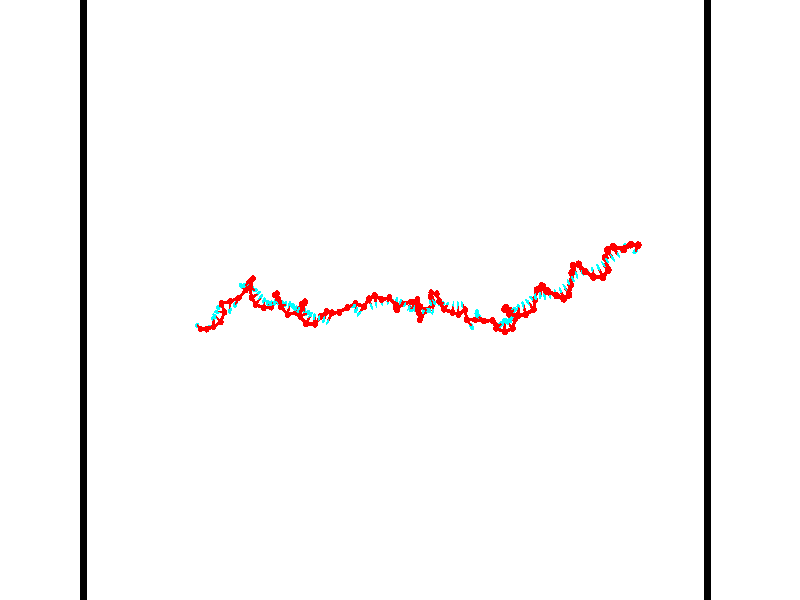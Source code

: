 // switches for output
#declare DRAW_BASES = 1; // possible values are 0, 1; only relevant for DNA ribbons
#declare DRAW_BASES_TYPE = 3; // possible values are 1, 2, 3; only relevant for DNA ribbons
#declare DRAW_FOG = 0; // set to 1 to enable fog

#include "colors.inc"

#include "transforms.inc"
background { rgb <1, 1, 1>}

#default {
   normal{
       ripples 0.25
       frequency 0.20
       turbulence 0.2
       lambda 5
   }
	finish {
		phong 0.1
		phong_size 40.
	}
}

// original window dimensions: 1024x640


// camera settings

camera {
	sky <-0, 1, 0>
	up <-0, 1, 0>
	right 1.6 * <0.99995, 0, 0.00999983>
	location <54.4867, 55, 106.329>
	look_at <55, 55, 55.0001>
	direction <0.513302, 0, -51.3289>
	angle 67.0682
}


# declare cpy_camera_pos = <54.4867, 55, 106.329>;
# if (DRAW_FOG = 1)
fog {
	fog_type 2
	up vnormalize(cpy_camera_pos)
	color rgbt<1,1,1,0.3>
	distance 1e-5
	fog_alt 3e-3
	fog_offset 88
}
# end


// LIGHTS

# declare lum = 6;
global_settings {
	ambient_light rgb lum * <0.05, 0.05, 0.05>
	max_trace_level 15
}# declare cpy_direct_light_amount = 0.25;
light_source
{	1000 * <-0.98995, -1, 1.00995>,
	rgb lum * cpy_direct_light_amount
	parallel
}

light_source
{	1000 * <0.98995, 1, -1.00995>,
	rgb lum * cpy_direct_light_amount
	parallel
}

// strand 0

// nucleotide -1

// particle -1
sphere {
	<36.567539, 52.767868, 50.224274> 0.250000
	pigment { color rgbt <1,0,0,0> }
	no_shadow
}
cylinder {
	<36.307163, 52.924160, 49.963932>,  <36.150936, 53.017933, 49.807728>, 0.100000
	pigment { color rgbt <1,0,0,0> }
	no_shadow
}
cylinder {
	<36.307163, 52.924160, 49.963932>,  <36.567539, 52.767868, 50.224274>, 0.100000
	pigment { color rgbt <1,0,0,0> }
	no_shadow
}

// particle -1
sphere {
	<36.307163, 52.924160, 49.963932> 0.100000
	pigment { color rgbt <1,0,0,0> }
	no_shadow
}
sphere {
	0, 1
	scale<0.080000,0.200000,0.300000>
	matrix <-0.380383, 0.574086, 0.725075,
		0.656951, 0.719555, -0.225071,
		-0.650941, 0.390725, -0.650853,
		36.111881, 53.041378, 49.768677>
	pigment { color rgbt <0,1,1,0> }
	no_shadow
}
cylinder {
	<37.237434, 52.754257, 50.564560>,  <36.567539, 52.767868, 50.224274>, 0.130000
	pigment { color rgbt <1,0,0,0> }
	no_shadow
}

// nucleotide -1

// particle -1
sphere {
	<37.237434, 52.754257, 50.564560> 0.250000
	pigment { color rgbt <1,0,0,0> }
	no_shadow
}
cylinder {
	<37.214520, 52.859085, 50.179222>,  <37.200771, 52.921982, 49.948017>, 0.100000
	pigment { color rgbt <1,0,0,0> }
	no_shadow
}
cylinder {
	<37.214520, 52.859085, 50.179222>,  <37.237434, 52.754257, 50.564560>, 0.100000
	pigment { color rgbt <1,0,0,0> }
	no_shadow
}

// particle -1
sphere {
	<37.214520, 52.859085, 50.179222> 0.100000
	pigment { color rgbt <1,0,0,0> }
	no_shadow
}
sphere {
	0, 1
	scale<0.080000,0.200000,0.300000>
	matrix <0.362891, -0.893464, -0.264635,
		-0.930069, -0.364752, -0.043915,
		-0.057290, 0.262065, -0.963348,
		37.197334, 52.937706, 49.890217>
	pigment { color rgbt <0,1,1,0> }
	no_shadow
}
cylinder {
	<37.940731, 52.962040, 50.770462>,  <37.237434, 52.754257, 50.564560>, 0.130000
	pigment { color rgbt <1,0,0,0> }
	no_shadow
}

// nucleotide -1

// particle -1
sphere {
	<37.940731, 52.962040, 50.770462> 0.250000
	pigment { color rgbt <1,0,0,0> }
	no_shadow
}
cylinder {
	<37.862991, 53.298637, 50.568821>,  <37.816349, 53.500595, 50.447838>, 0.100000
	pigment { color rgbt <1,0,0,0> }
	no_shadow
}
cylinder {
	<37.862991, 53.298637, 50.568821>,  <37.940731, 52.962040, 50.770462>, 0.100000
	pigment { color rgbt <1,0,0,0> }
	no_shadow
}

// particle -1
sphere {
	<37.862991, 53.298637, 50.568821> 0.100000
	pigment { color rgbt <1,0,0,0> }
	no_shadow
}
sphere {
	0, 1
	scale<0.080000,0.200000,0.300000>
	matrix <0.662678, 0.491532, 0.565026,
		0.723247, -0.224243, -0.653168,
		-0.194350, 0.841493, -0.504100,
		37.804688, 53.551086, 50.417591>
	pigment { color rgbt <0,1,1,0> }
	no_shadow
}
cylinder {
	<38.565239, 53.311863, 50.692047>,  <37.940731, 52.962040, 50.770462>, 0.130000
	pigment { color rgbt <1,0,0,0> }
	no_shadow
}

// nucleotide -1

// particle -1
sphere {
	<38.565239, 53.311863, 50.692047> 0.250000
	pigment { color rgbt <1,0,0,0> }
	no_shadow
}
cylinder {
	<38.261951, 53.572304, 50.678425>,  <38.079979, 53.728569, 50.670250>, 0.100000
	pigment { color rgbt <1,0,0,0> }
	no_shadow
}
cylinder {
	<38.261951, 53.572304, 50.678425>,  <38.565239, 53.311863, 50.692047>, 0.100000
	pigment { color rgbt <1,0,0,0> }
	no_shadow
}

// particle -1
sphere {
	<38.261951, 53.572304, 50.678425> 0.100000
	pigment { color rgbt <1,0,0,0> }
	no_shadow
}
sphere {
	0, 1
	scale<0.080000,0.200000,0.300000>
	matrix <0.563312, 0.680498, 0.468616,
		0.328296, 0.336129, -0.882745,
		-0.758222, 0.651106, -0.034059,
		38.034485, 53.767635, 50.668205>
	pigment { color rgbt <0,1,1,0> }
	no_shadow
}
cylinder {
	<38.843498, 54.053932, 50.463760>,  <38.565239, 53.311863, 50.692047>, 0.130000
	pigment { color rgbt <1,0,0,0> }
	no_shadow
}

// nucleotide -1

// particle -1
sphere {
	<38.843498, 54.053932, 50.463760> 0.250000
	pigment { color rgbt <1,0,0,0> }
	no_shadow
}
cylinder {
	<38.517948, 54.069847, 50.695633>,  <38.322620, 54.079395, 50.834755>, 0.100000
	pigment { color rgbt <1,0,0,0> }
	no_shadow
}
cylinder {
	<38.517948, 54.069847, 50.695633>,  <38.843498, 54.053932, 50.463760>, 0.100000
	pigment { color rgbt <1,0,0,0> }
	no_shadow
}

// particle -1
sphere {
	<38.517948, 54.069847, 50.695633> 0.100000
	pigment { color rgbt <1,0,0,0> }
	no_shadow
}
sphere {
	0, 1
	scale<0.080000,0.200000,0.300000>
	matrix <0.365586, 0.810493, 0.457655,
		-0.451620, 0.584396, -0.674181,
		-0.813871, 0.039785, 0.579682,
		38.273788, 54.081783, 50.869537>
	pigment { color rgbt <0,1,1,0> }
	no_shadow
}
cylinder {
	<38.545959, 54.733917, 50.395126>,  <38.843498, 54.053932, 50.463760>, 0.130000
	pigment { color rgbt <1,0,0,0> }
	no_shadow
}

// nucleotide -1

// particle -1
sphere {
	<38.545959, 54.733917, 50.395126> 0.250000
	pigment { color rgbt <1,0,0,0> }
	no_shadow
}
cylinder {
	<38.484180, 54.562477, 50.751205>,  <38.447113, 54.459614, 50.964851>, 0.100000
	pigment { color rgbt <1,0,0,0> }
	no_shadow
}
cylinder {
	<38.484180, 54.562477, 50.751205>,  <38.545959, 54.733917, 50.395126>, 0.100000
	pigment { color rgbt <1,0,0,0> }
	no_shadow
}

// particle -1
sphere {
	<38.484180, 54.562477, 50.751205> 0.100000
	pigment { color rgbt <1,0,0,0> }
	no_shadow
}
sphere {
	0, 1
	scale<0.080000,0.200000,0.300000>
	matrix <0.561581, 0.703219, 0.436015,
		-0.812879, 0.567259, 0.132083,
		-0.154450, -0.428603, 0.890194,
		38.437847, 54.433895, 51.018265>
	pigment { color rgbt <0,1,1,0> }
	no_shadow
}
cylinder {
	<39.371765, 54.893040, 50.410885>,  <38.545959, 54.733917, 50.395126>, 0.130000
	pigment { color rgbt <1,0,0,0> }
	no_shadow
}

// nucleotide -1

// particle -1
sphere {
	<39.371765, 54.893040, 50.410885> 0.250000
	pigment { color rgbt <1,0,0,0> }
	no_shadow
}
cylinder {
	<39.373096, 54.502815, 50.498768>,  <39.373898, 54.268681, 50.551498>, 0.100000
	pigment { color rgbt <1,0,0,0> }
	no_shadow
}
cylinder {
	<39.373096, 54.502815, 50.498768>,  <39.371765, 54.893040, 50.410885>, 0.100000
	pigment { color rgbt <1,0,0,0> }
	no_shadow
}

// particle -1
sphere {
	<39.373096, 54.502815, 50.498768> 0.100000
	pigment { color rgbt <1,0,0,0> }
	no_shadow
}
sphere {
	0, 1
	scale<0.080000,0.200000,0.300000>
	matrix <0.483249, -0.190782, -0.854443,
		0.875477, 0.109021, 0.470803,
		0.003332, -0.975560, 0.219710,
		39.374096, 54.210148, 50.564682>
	pigment { color rgbt <0,1,1,0> }
	no_shadow
}
cylinder {
	<40.082546, 55.164753, 50.144012>,  <39.371765, 54.893040, 50.410885>, 0.130000
	pigment { color rgbt <1,0,0,0> }
	no_shadow
}

// nucleotide -1

// particle -1
sphere {
	<40.082546, 55.164753, 50.144012> 0.250000
	pigment { color rgbt <1,0,0,0> }
	no_shadow
}
cylinder {
	<39.851334, 54.866810, 50.010708>,  <39.712605, 54.688042, 49.930725>, 0.100000
	pigment { color rgbt <1,0,0,0> }
	no_shadow
}
cylinder {
	<39.851334, 54.866810, 50.010708>,  <40.082546, 55.164753, 50.144012>, 0.100000
	pigment { color rgbt <1,0,0,0> }
	no_shadow
}

// particle -1
sphere {
	<39.851334, 54.866810, 50.010708> 0.100000
	pigment { color rgbt <1,0,0,0> }
	no_shadow
}
sphere {
	0, 1
	scale<0.080000,0.200000,0.300000>
	matrix <0.048671, 0.376203, -0.925258,
		0.814562, -0.551048, -0.181204,
		-0.578031, -0.744861, -0.333260,
		39.677925, 54.643353, 49.910728>
	pigment { color rgbt <0,1,1,0> }
	no_shadow
}
cylinder {
	<40.743176, 55.789387, 50.096706>,  <40.082546, 55.164753, 50.144012>, 0.130000
	pigment { color rgbt <1,0,0,0> }
	no_shadow
}

// nucleotide -1

// particle -1
sphere {
	<40.743176, 55.789387, 50.096706> 0.250000
	pigment { color rgbt <1,0,0,0> }
	no_shadow
}
cylinder {
	<40.549664, 55.963882, 50.400192>,  <40.433556, 56.068581, 50.582283>, 0.100000
	pigment { color rgbt <1,0,0,0> }
	no_shadow
}
cylinder {
	<40.549664, 55.963882, 50.400192>,  <40.743176, 55.789387, 50.096706>, 0.100000
	pigment { color rgbt <1,0,0,0> }
	no_shadow
}

// particle -1
sphere {
	<40.549664, 55.963882, 50.400192> 0.100000
	pigment { color rgbt <1,0,0,0> }
	no_shadow
}
sphere {
	0, 1
	scale<0.080000,0.200000,0.300000>
	matrix <0.866923, 0.119999, 0.483782,
		0.119999, 0.891793, -0.436240,
		-0.483782, 0.436240, 0.758716,
		40.404530, 56.094753, 50.627808>
	pigment { color rgbt <0,1,1,0> }
	no_shadow
}
cylinder {
	<41.087955, 56.378056, 50.343987>,  <40.743176, 55.789387, 50.096706>, 0.130000
	pigment { color rgbt <1,0,0,0> }
	no_shadow
}

// nucleotide -1

// particle -1
sphere {
	<41.087955, 56.378056, 50.343987> 0.250000
	pigment { color rgbt <1,0,0,0> }
	no_shadow
}
cylinder {
	<40.911819, 56.225224, 50.668976>,  <40.806137, 56.133526, 50.863972>, 0.100000
	pigment { color rgbt <1,0,0,0> }
	no_shadow
}
cylinder {
	<40.911819, 56.225224, 50.668976>,  <41.087955, 56.378056, 50.343987>, 0.100000
	pigment { color rgbt <1,0,0,0> }
	no_shadow
}

// particle -1
sphere {
	<40.911819, 56.225224, 50.668976> 0.100000
	pigment { color rgbt <1,0,0,0> }
	no_shadow
}
sphere {
	0, 1
	scale<0.080000,0.200000,0.300000>
	matrix <0.886351, -0.040735, 0.461218,
		-0.143125, 0.923232, 0.356591,
		-0.440338, -0.382077, 0.812478,
		40.779716, 56.110600, 50.912720>
	pigment { color rgbt <0,1,1,0> }
	no_shadow
}
cylinder {
	<41.584320, 56.642868, 50.876591>,  <41.087955, 56.378056, 50.343987>, 0.130000
	pigment { color rgbt <1,0,0,0> }
	no_shadow
}

// nucleotide -1

// particle -1
sphere {
	<41.584320, 56.642868, 50.876591> 0.250000
	pigment { color rgbt <1,0,0,0> }
	no_shadow
}
cylinder {
	<41.383930, 56.319023, 50.998932>,  <41.263695, 56.124718, 51.072338>, 0.100000
	pigment { color rgbt <1,0,0,0> }
	no_shadow
}
cylinder {
	<41.383930, 56.319023, 50.998932>,  <41.584320, 56.642868, 50.876591>, 0.100000
	pigment { color rgbt <1,0,0,0> }
	no_shadow
}

// particle -1
sphere {
	<41.383930, 56.319023, 50.998932> 0.100000
	pigment { color rgbt <1,0,0,0> }
	no_shadow
}
sphere {
	0, 1
	scale<0.080000,0.200000,0.300000>
	matrix <0.855051, -0.408368, 0.319568,
		-0.133824, 0.421620, 0.896843,
		-0.500979, -0.809612, 0.305857,
		41.233635, 56.076138, 51.090691>
	pigment { color rgbt <0,1,1,0> }
	no_shadow
}
cylinder {
	<41.552662, 56.467194, 51.606251>,  <41.584320, 56.642868, 50.876591>, 0.130000
	pigment { color rgbt <1,0,0,0> }
	no_shadow
}

// nucleotide -1

// particle -1
sphere {
	<41.552662, 56.467194, 51.606251> 0.250000
	pigment { color rgbt <1,0,0,0> }
	no_shadow
}
cylinder {
	<41.553024, 56.156776, 51.353981>,  <41.553242, 55.970528, 51.202618>, 0.100000
	pigment { color rgbt <1,0,0,0> }
	no_shadow
}
cylinder {
	<41.553024, 56.156776, 51.353981>,  <41.552662, 56.467194, 51.606251>, 0.100000
	pigment { color rgbt <1,0,0,0> }
	no_shadow
}

// particle -1
sphere {
	<41.553024, 56.156776, 51.353981> 0.100000
	pigment { color rgbt <1,0,0,0> }
	no_shadow
}
sphere {
	0, 1
	scale<0.080000,0.200000,0.300000>
	matrix <0.844322, -0.337344, 0.416316,
		-0.535835, -0.532874, 0.654924,
		0.000909, -0.776044, -0.630679,
		41.553295, 55.923962, 51.164776>
	pigment { color rgbt <0,1,1,0> }
	no_shadow
}
cylinder {
	<41.530430, 55.910648, 52.018642>,  <41.552662, 56.467194, 51.606251>, 0.130000
	pigment { color rgbt <1,0,0,0> }
	no_shadow
}

// nucleotide -1

// particle -1
sphere {
	<41.530430, 55.910648, 52.018642> 0.250000
	pigment { color rgbt <1,0,0,0> }
	no_shadow
}
cylinder {
	<41.738998, 55.820351, 51.689484>,  <41.864140, 55.766174, 51.491989>, 0.100000
	pigment { color rgbt <1,0,0,0> }
	no_shadow
}
cylinder {
	<41.738998, 55.820351, 51.689484>,  <41.530430, 55.910648, 52.018642>, 0.100000
	pigment { color rgbt <1,0,0,0> }
	no_shadow
}

// particle -1
sphere {
	<41.738998, 55.820351, 51.689484> 0.100000
	pigment { color rgbt <1,0,0,0> }
	no_shadow
}
sphere {
	0, 1
	scale<0.080000,0.200000,0.300000>
	matrix <0.597416, -0.592003, 0.540950,
		-0.609276, -0.773674, -0.173815,
		0.521417, -0.225748, -0.822899,
		41.895424, 55.752628, 51.442616>
	pigment { color rgbt <0,1,1,0> }
	no_shadow
}
cylinder {
	<41.707603, 55.182384, 51.967972>,  <41.530430, 55.910648, 52.018642>, 0.130000
	pigment { color rgbt <1,0,0,0> }
	no_shadow
}

// nucleotide -1

// particle -1
sphere {
	<41.707603, 55.182384, 51.967972> 0.250000
	pigment { color rgbt <1,0,0,0> }
	no_shadow
}
cylinder {
	<41.970062, 55.355560, 51.720734>,  <42.127537, 55.459465, 51.572392>, 0.100000
	pigment { color rgbt <1,0,0,0> }
	no_shadow
}
cylinder {
	<41.970062, 55.355560, 51.720734>,  <41.707603, 55.182384, 51.967972>, 0.100000
	pigment { color rgbt <1,0,0,0> }
	no_shadow
}

// particle -1
sphere {
	<41.970062, 55.355560, 51.720734> 0.100000
	pigment { color rgbt <1,0,0,0> }
	no_shadow
}
sphere {
	0, 1
	scale<0.080000,0.200000,0.300000>
	matrix <0.701592, -0.651627, 0.288357,
		-0.277928, -0.622855, -0.731306,
		0.656144, 0.432936, -0.618095,
		42.166904, 55.485439, 51.535305>
	pigment { color rgbt <0,1,1,0> }
	no_shadow
}
cylinder {
	<41.989235, 54.651527, 51.646965>,  <41.707603, 55.182384, 51.967972>, 0.130000
	pigment { color rgbt <1,0,0,0> }
	no_shadow
}

// nucleotide -1

// particle -1
sphere {
	<41.989235, 54.651527, 51.646965> 0.250000
	pigment { color rgbt <1,0,0,0> }
	no_shadow
}
cylinder {
	<42.236664, 54.965664, 51.637177>,  <42.385120, 55.154148, 51.631306>, 0.100000
	pigment { color rgbt <1,0,0,0> }
	no_shadow
}
cylinder {
	<42.236664, 54.965664, 51.637177>,  <41.989235, 54.651527, 51.646965>, 0.100000
	pigment { color rgbt <1,0,0,0> }
	no_shadow
}

// particle -1
sphere {
	<42.236664, 54.965664, 51.637177> 0.100000
	pigment { color rgbt <1,0,0,0> }
	no_shadow
}
sphere {
	0, 1
	scale<0.080000,0.200000,0.300000>
	matrix <0.717712, -0.552083, 0.424374,
		0.319772, -0.280068, -0.905156,
		0.618575, 0.785345, -0.024468,
		42.422237, 55.201267, 51.629837>
	pigment { color rgbt <0,1,1,0> }
	no_shadow
}
cylinder {
	<42.673500, 54.404007, 51.404575>,  <41.989235, 54.651527, 51.646965>, 0.130000
	pigment { color rgbt <1,0,0,0> }
	no_shadow
}

// nucleotide -1

// particle -1
sphere {
	<42.673500, 54.404007, 51.404575> 0.250000
	pigment { color rgbt <1,0,0,0> }
	no_shadow
}
cylinder {
	<42.734585, 54.727394, 51.631927>,  <42.771236, 54.921425, 51.768337>, 0.100000
	pigment { color rgbt <1,0,0,0> }
	no_shadow
}
cylinder {
	<42.734585, 54.727394, 51.631927>,  <42.673500, 54.404007, 51.404575>, 0.100000
	pigment { color rgbt <1,0,0,0> }
	no_shadow
}

// particle -1
sphere {
	<42.734585, 54.727394, 51.631927> 0.100000
	pigment { color rgbt <1,0,0,0> }
	no_shadow
}
sphere {
	0, 1
	scale<0.080000,0.200000,0.300000>
	matrix <0.766488, -0.459938, 0.448278,
		0.623839, 0.367199, -0.689920,
		0.152713, 0.808469, 0.568381,
		42.780399, 54.969936, 51.802441>
	pigment { color rgbt <0,1,1,0> }
	no_shadow
}
cylinder {
	<43.348713, 54.449314, 51.366974>,  <42.673500, 54.404007, 51.404575>, 0.130000
	pigment { color rgbt <1,0,0,0> }
	no_shadow
}

// nucleotide -1

// particle -1
sphere {
	<43.348713, 54.449314, 51.366974> 0.250000
	pigment { color rgbt <1,0,0,0> }
	no_shadow
}
cylinder {
	<43.238281, 54.647713, 51.696281>,  <43.172024, 54.766750, 51.893864>, 0.100000
	pigment { color rgbt <1,0,0,0> }
	no_shadow
}
cylinder {
	<43.238281, 54.647713, 51.696281>,  <43.348713, 54.449314, 51.366974>, 0.100000
	pigment { color rgbt <1,0,0,0> }
	no_shadow
}

// particle -1
sphere {
	<43.238281, 54.647713, 51.696281> 0.100000
	pigment { color rgbt <1,0,0,0> }
	no_shadow
}
sphere {
	0, 1
	scale<0.080000,0.200000,0.300000>
	matrix <0.782238, -0.381750, 0.492311,
		0.558467, 0.779906, -0.282597,
		-0.276075, 0.495998, 0.823267,
		43.155460, 54.796513, 51.943260>
	pigment { color rgbt <0,1,1,0> }
	no_shadow
}
cylinder {
	<43.849068, 54.918636, 51.547649>,  <43.348713, 54.449314, 51.366974>, 0.130000
	pigment { color rgbt <1,0,0,0> }
	no_shadow
}

// nucleotide -1

// particle -1
sphere {
	<43.849068, 54.918636, 51.547649> 0.250000
	pigment { color rgbt <1,0,0,0> }
	no_shadow
}
cylinder {
	<43.639820, 54.831360, 51.877190>,  <43.514271, 54.778996, 52.074913>, 0.100000
	pigment { color rgbt <1,0,0,0> }
	no_shadow
}
cylinder {
	<43.639820, 54.831360, 51.877190>,  <43.849068, 54.918636, 51.547649>, 0.100000
	pigment { color rgbt <1,0,0,0> }
	no_shadow
}

// particle -1
sphere {
	<43.639820, 54.831360, 51.877190> 0.100000
	pigment { color rgbt <1,0,0,0> }
	no_shadow
}
sphere {
	0, 1
	scale<0.080000,0.200000,0.300000>
	matrix <0.852245, -0.128724, 0.507058,
		-0.004587, 0.967379, 0.253291,
		-0.523122, -0.218192, 0.823854,
		43.482883, 54.765903, 52.124348>
	pigment { color rgbt <0,1,1,0> }
	no_shadow
}
cylinder {
	<43.988140, 55.492767, 52.066101>,  <43.849068, 54.918636, 51.547649>, 0.130000
	pigment { color rgbt <1,0,0,0> }
	no_shadow
}

// nucleotide -1

// particle -1
sphere {
	<43.988140, 55.492767, 52.066101> 0.250000
	pigment { color rgbt <1,0,0,0> }
	no_shadow
}
cylinder {
	<43.914890, 55.120834, 52.193771>,  <43.870941, 54.897675, 52.270374>, 0.100000
	pigment { color rgbt <1,0,0,0> }
	no_shadow
}
cylinder {
	<43.914890, 55.120834, 52.193771>,  <43.988140, 55.492767, 52.066101>, 0.100000
	pigment { color rgbt <1,0,0,0> }
	no_shadow
}

// particle -1
sphere {
	<43.914890, 55.120834, 52.193771> 0.100000
	pigment { color rgbt <1,0,0,0> }
	no_shadow
}
sphere {
	0, 1
	scale<0.080000,0.200000,0.300000>
	matrix <0.874633, -0.005856, 0.484750,
		-0.448867, 0.367933, 0.814336,
		-0.183124, -0.929834, 0.319178,
		43.859955, 54.841885, 52.289524>
	pigment { color rgbt <0,1,1,0> }
	no_shadow
}
cylinder {
	<43.938923, 55.370335, 52.782375>,  <43.988140, 55.492767, 52.066101>, 0.130000
	pigment { color rgbt <1,0,0,0> }
	no_shadow
}

// nucleotide -1

// particle -1
sphere {
	<43.938923, 55.370335, 52.782375> 0.250000
	pigment { color rgbt <1,0,0,0> }
	no_shadow
}
cylinder {
	<44.074268, 55.038780, 52.604179>,  <44.155476, 54.839848, 52.497261>, 0.100000
	pigment { color rgbt <1,0,0,0> }
	no_shadow
}
cylinder {
	<44.074268, 55.038780, 52.604179>,  <43.938923, 55.370335, 52.782375>, 0.100000
	pigment { color rgbt <1,0,0,0> }
	no_shadow
}

// particle -1
sphere {
	<44.074268, 55.038780, 52.604179> 0.100000
	pigment { color rgbt <1,0,0,0> }
	no_shadow
}
sphere {
	0, 1
	scale<0.080000,0.200000,0.300000>
	matrix <0.853272, 0.070633, 0.516660,
		-0.396787, -0.554939, 0.731165,
		0.338360, -0.828887, -0.445488,
		44.175777, 54.790115, 52.470531>
	pigment { color rgbt <0,1,1,0> }
	no_shadow
}
cylinder {
	<44.331314, 55.106796, 53.329243>,  <43.938923, 55.370335, 52.782375>, 0.130000
	pigment { color rgbt <1,0,0,0> }
	no_shadow
}

// nucleotide -1

// particle -1
sphere {
	<44.331314, 55.106796, 53.329243> 0.250000
	pigment { color rgbt <1,0,0,0> }
	no_shadow
}
cylinder {
	<44.454548, 54.939465, 52.987465>,  <44.528488, 54.839066, 52.782398>, 0.100000
	pigment { color rgbt <1,0,0,0> }
	no_shadow
}
cylinder {
	<44.454548, 54.939465, 52.987465>,  <44.331314, 55.106796, 53.329243>, 0.100000
	pigment { color rgbt <1,0,0,0> }
	no_shadow
}

// particle -1
sphere {
	<44.454548, 54.939465, 52.987465> 0.100000
	pigment { color rgbt <1,0,0,0> }
	no_shadow
}
sphere {
	0, 1
	scale<0.080000,0.200000,0.300000>
	matrix <0.862786, -0.255567, 0.436218,
		-0.400853, -0.871598, 0.282194,
		0.308088, -0.418333, -0.854447,
		44.546974, 54.813965, 52.731133>
	pigment { color rgbt <0,1,1,0> }
	no_shadow
}
cylinder {
	<44.626888, 54.499752, 53.537811>,  <44.331314, 55.106796, 53.329243>, 0.130000
	pigment { color rgbt <1,0,0,0> }
	no_shadow
}

// nucleotide -1

// particle -1
sphere {
	<44.626888, 54.499752, 53.537811> 0.250000
	pigment { color rgbt <1,0,0,0> }
	no_shadow
}
cylinder {
	<44.785202, 54.609474, 53.187244>,  <44.880192, 54.675308, 52.976902>, 0.100000
	pigment { color rgbt <1,0,0,0> }
	no_shadow
}
cylinder {
	<44.785202, 54.609474, 53.187244>,  <44.626888, 54.499752, 53.537811>, 0.100000
	pigment { color rgbt <1,0,0,0> }
	no_shadow
}

// particle -1
sphere {
	<44.785202, 54.609474, 53.187244> 0.100000
	pigment { color rgbt <1,0,0,0> }
	no_shadow
}
sphere {
	0, 1
	scale<0.080000,0.200000,0.300000>
	matrix <0.918328, -0.113053, 0.379331,
		0.004970, -0.954975, -0.296645,
		0.395788, 0.274302, -0.876419,
		44.903938, 54.691765, 52.924320>
	pigment { color rgbt <0,1,1,0> }
	no_shadow
}
cylinder {
	<45.145535, 53.939175, 53.193134>,  <44.626888, 54.499752, 53.537811>, 0.130000
	pigment { color rgbt <1,0,0,0> }
	no_shadow
}

// nucleotide -1

// particle -1
sphere {
	<45.145535, 53.939175, 53.193134> 0.250000
	pigment { color rgbt <1,0,0,0> }
	no_shadow
}
cylinder {
	<45.237228, 54.327530, 53.220905>,  <45.292244, 54.560543, 53.237568>, 0.100000
	pigment { color rgbt <1,0,0,0> }
	no_shadow
}
cylinder {
	<45.237228, 54.327530, 53.220905>,  <45.145535, 53.939175, 53.193134>, 0.100000
	pigment { color rgbt <1,0,0,0> }
	no_shadow
}

// particle -1
sphere {
	<45.237228, 54.327530, 53.220905> 0.100000
	pigment { color rgbt <1,0,0,0> }
	no_shadow
}
sphere {
	0, 1
	scale<0.080000,0.200000,0.300000>
	matrix <0.810288, -0.229866, 0.539068,
		0.539336, -0.067317, -0.839396,
		0.229237, 0.970891, 0.069429,
		45.306000, 54.618797, 53.241734>
	pigment { color rgbt <0,1,1,0> }
	no_shadow
}
cylinder {
	<45.888062, 54.088963, 53.043407>,  <45.145535, 53.939175, 53.193134>, 0.130000
	pigment { color rgbt <1,0,0,0> }
	no_shadow
}

// nucleotide -1

// particle -1
sphere {
	<45.888062, 54.088963, 53.043407> 0.250000
	pigment { color rgbt <1,0,0,0> }
	no_shadow
}
cylinder {
	<45.760311, 54.350815, 53.317474>,  <45.683662, 54.507927, 53.481915>, 0.100000
	pigment { color rgbt <1,0,0,0> }
	no_shadow
}
cylinder {
	<45.760311, 54.350815, 53.317474>,  <45.888062, 54.088963, 53.043407>, 0.100000
	pigment { color rgbt <1,0,0,0> }
	no_shadow
}

// particle -1
sphere {
	<45.760311, 54.350815, 53.317474> 0.100000
	pigment { color rgbt <1,0,0,0> }
	no_shadow
}
sphere {
	0, 1
	scale<0.080000,0.200000,0.300000>
	matrix <0.796333, -0.206524, 0.568508,
		0.513667, 0.727192, -0.455345,
		-0.319375, 0.654630, 0.685171,
		45.664497, 54.547203, 53.523026>
	pigment { color rgbt <0,1,1,0> }
	no_shadow
}
cylinder {
	<46.411201, 54.531082, 53.237576>,  <45.888062, 54.088963, 53.043407>, 0.130000
	pigment { color rgbt <1,0,0,0> }
	no_shadow
}

// nucleotide -1

// particle -1
sphere {
	<46.411201, 54.531082, 53.237576> 0.250000
	pigment { color rgbt <1,0,0,0> }
	no_shadow
}
cylinder {
	<46.149319, 54.467941, 53.533264>,  <45.992191, 54.430058, 53.710678>, 0.100000
	pigment { color rgbt <1,0,0,0> }
	no_shadow
}
cylinder {
	<46.149319, 54.467941, 53.533264>,  <46.411201, 54.531082, 53.237576>, 0.100000
	pigment { color rgbt <1,0,0,0> }
	no_shadow
}

// particle -1
sphere {
	<46.149319, 54.467941, 53.533264> 0.100000
	pigment { color rgbt <1,0,0,0> }
	no_shadow
}
sphere {
	0, 1
	scale<0.080000,0.200000,0.300000>
	matrix <0.728437, -0.392899, 0.561258,
		0.201844, 0.905933, 0.372216,
		-0.654705, -0.157850, 0.739219,
		45.952908, 54.420586, 53.755032>
	pigment { color rgbt <0,1,1,0> }
	no_shadow
}
cylinder {
	<46.737770, 54.798267, 53.806206>,  <46.411201, 54.531082, 53.237576>, 0.130000
	pigment { color rgbt <1,0,0,0> }
	no_shadow
}

// nucleotide -1

// particle -1
sphere {
	<46.737770, 54.798267, 53.806206> 0.250000
	pigment { color rgbt <1,0,0,0> }
	no_shadow
}
cylinder {
	<46.473064, 54.518906, 53.915237>,  <46.314243, 54.351288, 53.980656>, 0.100000
	pigment { color rgbt <1,0,0,0> }
	no_shadow
}
cylinder {
	<46.473064, 54.518906, 53.915237>,  <46.737770, 54.798267, 53.806206>, 0.100000
	pigment { color rgbt <1,0,0,0> }
	no_shadow
}

// particle -1
sphere {
	<46.473064, 54.518906, 53.915237> 0.100000
	pigment { color rgbt <1,0,0,0> }
	no_shadow
}
sphere {
	0, 1
	scale<0.080000,0.200000,0.300000>
	matrix <0.696192, -0.437547, 0.569095,
		-0.278192, 0.566375, 0.775776,
		-0.661760, -0.698407, 0.272583,
		46.274536, 54.309383, 53.997013>
	pigment { color rgbt <0,1,1,0> }
	no_shadow
}
cylinder {
	<46.874653, 54.886250, 54.610382>,  <46.737770, 54.798267, 53.806206>, 0.130000
	pigment { color rgbt <1,0,0,0> }
	no_shadow
}

// nucleotide -1

// particle -1
sphere {
	<46.874653, 54.886250, 54.610382> 0.250000
	pigment { color rgbt <1,0,0,0> }
	no_shadow
}
cylinder {
	<46.683048, 54.539719, 54.553780>,  <46.568085, 54.331802, 54.519817>, 0.100000
	pigment { color rgbt <1,0,0,0> }
	no_shadow
}
cylinder {
	<46.683048, 54.539719, 54.553780>,  <46.874653, 54.886250, 54.610382>, 0.100000
	pigment { color rgbt <1,0,0,0> }
	no_shadow
}

// particle -1
sphere {
	<46.683048, 54.539719, 54.553780> 0.100000
	pigment { color rgbt <1,0,0,0> }
	no_shadow
}
sphere {
	0, 1
	scale<0.080000,0.200000,0.300000>
	matrix <0.762657, -0.490555, 0.421558,
		-0.434625, 0.094009, 0.895692,
		-0.479016, -0.866325, -0.141511,
		46.539345, 54.279819, 54.511326>
	pigment { color rgbt <0,1,1,0> }
	no_shadow
}
cylinder {
	<46.704346, 54.671059, 55.312679>,  <46.874653, 54.886250, 54.610382>, 0.130000
	pigment { color rgbt <1,0,0,0> }
	no_shadow
}

// nucleotide -1

// particle -1
sphere {
	<46.704346, 54.671059, 55.312679> 0.250000
	pigment { color rgbt <1,0,0,0> }
	no_shadow
}
cylinder {
	<46.789986, 54.404400, 55.027092>,  <46.841370, 54.244404, 54.855740>, 0.100000
	pigment { color rgbt <1,0,0,0> }
	no_shadow
}
cylinder {
	<46.789986, 54.404400, 55.027092>,  <46.704346, 54.671059, 55.312679>, 0.100000
	pigment { color rgbt <1,0,0,0> }
	no_shadow
}

// particle -1
sphere {
	<46.789986, 54.404400, 55.027092> 0.100000
	pigment { color rgbt <1,0,0,0> }
	no_shadow
}
sphere {
	0, 1
	scale<0.080000,0.200000,0.300000>
	matrix <0.779252, -0.324166, 0.536361,
		-0.589005, -0.671193, 0.450080,
		0.214101, -0.666645, -0.713964,
		46.854218, 54.204407, 54.812904>
	pigment { color rgbt <0,1,1,0> }
	no_shadow
}
cylinder {
	<46.623184, 53.859486, 55.531708>,  <46.704346, 54.671059, 55.312679>, 0.130000
	pigment { color rgbt <1,0,0,0> }
	no_shadow
}

// nucleotide -1

// particle -1
sphere {
	<46.623184, 53.859486, 55.531708> 0.250000
	pigment { color rgbt <1,0,0,0> }
	no_shadow
}
cylinder {
	<46.927750, 53.987991, 55.306480>,  <47.110489, 54.065094, 55.171345>, 0.100000
	pigment { color rgbt <1,0,0,0> }
	no_shadow
}
cylinder {
	<46.927750, 53.987991, 55.306480>,  <46.623184, 53.859486, 55.531708>, 0.100000
	pigment { color rgbt <1,0,0,0> }
	no_shadow
}

// particle -1
sphere {
	<46.927750, 53.987991, 55.306480> 0.100000
	pigment { color rgbt <1,0,0,0> }
	no_shadow
}
sphere {
	0, 1
	scale<0.080000,0.200000,0.300000>
	matrix <0.647044, -0.430023, 0.629614,
		-0.039856, -0.843722, -0.535298,
		0.761410, 0.321268, -0.563065,
		47.156174, 54.084370, 55.137562>
	pigment { color rgbt <0,1,1,0> }
	no_shadow
}
cylinder {
	<47.072395, 53.324478, 55.322277>,  <46.623184, 53.859486, 55.531708>, 0.130000
	pigment { color rgbt <1,0,0,0> }
	no_shadow
}

// nucleotide -1

// particle -1
sphere {
	<47.072395, 53.324478, 55.322277> 0.250000
	pigment { color rgbt <1,0,0,0> }
	no_shadow
}
cylinder {
	<47.280815, 53.665840, 55.328110>,  <47.405865, 53.870659, 55.331612>, 0.100000
	pigment { color rgbt <1,0,0,0> }
	no_shadow
}
cylinder {
	<47.280815, 53.665840, 55.328110>,  <47.072395, 53.324478, 55.322277>, 0.100000
	pigment { color rgbt <1,0,0,0> }
	no_shadow
}

// particle -1
sphere {
	<47.280815, 53.665840, 55.328110> 0.100000
	pigment { color rgbt <1,0,0,0> }
	no_shadow
}
sphere {
	0, 1
	scale<0.080000,0.200000,0.300000>
	matrix <0.758051, -0.470546, 0.451603,
		0.392263, -0.224249, -0.892100,
		0.521046, 0.853404, 0.014586,
		47.437130, 53.921860, 55.332485>
	pigment { color rgbt <0,1,1,0> }
	no_shadow
}
cylinder {
	<47.775265, 53.277969, 54.996548>,  <47.072395, 53.324478, 55.322277>, 0.130000
	pigment { color rgbt <1,0,0,0> }
	no_shadow
}

// nucleotide -1

// particle -1
sphere {
	<47.775265, 53.277969, 54.996548> 0.250000
	pigment { color rgbt <1,0,0,0> }
	no_shadow
}
cylinder {
	<47.782623, 53.584801, 55.253067>,  <47.787037, 53.768898, 55.406979>, 0.100000
	pigment { color rgbt <1,0,0,0> }
	no_shadow
}
cylinder {
	<47.782623, 53.584801, 55.253067>,  <47.775265, 53.277969, 54.996548>, 0.100000
	pigment { color rgbt <1,0,0,0> }
	no_shadow
}

// particle -1
sphere {
	<47.782623, 53.584801, 55.253067> 0.100000
	pigment { color rgbt <1,0,0,0> }
	no_shadow
}
sphere {
	0, 1
	scale<0.080000,0.200000,0.300000>
	matrix <0.915894, -0.270171, 0.296892,
		0.400998, 0.581897, -0.707528,
		0.018393, 0.767074, 0.641295,
		47.788143, 53.814922, 55.445454>
	pigment { color rgbt <0,1,1,0> }
	no_shadow
}
cylinder {
	<48.248009, 53.821438, 54.743961>,  <47.775265, 53.277969, 54.996548>, 0.130000
	pigment { color rgbt <1,0,0,0> }
	no_shadow
}

// nucleotide -1

// particle -1
sphere {
	<48.248009, 53.821438, 54.743961> 0.250000
	pigment { color rgbt <1,0,0,0> }
	no_shadow
}
cylinder {
	<48.203884, 53.760925, 55.136887>,  <48.177410, 53.724617, 55.372643>, 0.100000
	pigment { color rgbt <1,0,0,0> }
	no_shadow
}
cylinder {
	<48.203884, 53.760925, 55.136887>,  <48.248009, 53.821438, 54.743961>, 0.100000
	pigment { color rgbt <1,0,0,0> }
	no_shadow
}

// particle -1
sphere {
	<48.203884, 53.760925, 55.136887> 0.100000
	pigment { color rgbt <1,0,0,0> }
	no_shadow
}
sphere {
	0, 1
	scale<0.080000,0.200000,0.300000>
	matrix <0.976839, -0.198831, 0.079071,
		0.183352, 0.968287, 0.169710,
		-0.110307, -0.151282, 0.982317,
		48.170792, 53.715542, 55.431583>
	pigment { color rgbt <0,1,1,0> }
	no_shadow
}
cylinder {
	<48.790928, 54.180790, 55.167294>,  <48.248009, 53.821438, 54.743961>, 0.130000
	pigment { color rgbt <1,0,0,0> }
	no_shadow
}

// nucleotide -1

// particle -1
sphere {
	<48.790928, 54.180790, 55.167294> 0.250000
	pigment { color rgbt <1,0,0,0> }
	no_shadow
}
cylinder {
	<48.684917, 53.862392, 55.384972>,  <48.621311, 53.671352, 55.515579>, 0.100000
	pigment { color rgbt <1,0,0,0> }
	no_shadow
}
cylinder {
	<48.684917, 53.862392, 55.384972>,  <48.790928, 54.180790, 55.167294>, 0.100000
	pigment { color rgbt <1,0,0,0> }
	no_shadow
}

// particle -1
sphere {
	<48.684917, 53.862392, 55.384972> 0.100000
	pigment { color rgbt <1,0,0,0> }
	no_shadow
}
sphere {
	0, 1
	scale<0.080000,0.200000,0.300000>
	matrix <0.953007, -0.130331, 0.273482,
		-0.146764, 0.591106, 0.793129,
		-0.265026, -0.795995, 0.544200,
		48.605408, 53.623592, 55.548233>
	pigment { color rgbt <0,1,1,0> }
	no_shadow
}
cylinder {
	<49.279522, 54.098625, 55.758766>,  <48.790928, 54.180790, 55.167294>, 0.130000
	pigment { color rgbt <1,0,0,0> }
	no_shadow
}

// nucleotide -1

// particle -1
sphere {
	<49.279522, 54.098625, 55.758766> 0.250000
	pigment { color rgbt <1,0,0,0> }
	no_shadow
}
cylinder {
	<49.089371, 53.749058, 55.718201>,  <48.975281, 53.539318, 55.693863>, 0.100000
	pigment { color rgbt <1,0,0,0> }
	no_shadow
}
cylinder {
	<49.089371, 53.749058, 55.718201>,  <49.279522, 54.098625, 55.758766>, 0.100000
	pigment { color rgbt <1,0,0,0> }
	no_shadow
}

// particle -1
sphere {
	<49.089371, 53.749058, 55.718201> 0.100000
	pigment { color rgbt <1,0,0,0> }
	no_shadow
}
sphere {
	0, 1
	scale<0.080000,0.200000,0.300000>
	matrix <0.863047, -0.485601, 0.139073,
		-0.170785, -0.021413, 0.985076,
		-0.475376, -0.873918, -0.101414,
		48.946758, 53.486881, 55.687775>
	pigment { color rgbt <0,1,1,0> }
	no_shadow
}
cylinder {
	<49.851368, 54.128433, 55.256187>,  <49.279522, 54.098625, 55.758766>, 0.130000
	pigment { color rgbt <1,0,0,0> }
	no_shadow
}

// nucleotide -1

// particle -1
sphere {
	<49.851368, 54.128433, 55.256187> 0.250000
	pigment { color rgbt <1,0,0,0> }
	no_shadow
}
cylinder {
	<49.881214, 54.163727, 54.858868>,  <49.899120, 54.184902, 54.620476>, 0.100000
	pigment { color rgbt <1,0,0,0> }
	no_shadow
}
cylinder {
	<49.881214, 54.163727, 54.858868>,  <49.851368, 54.128433, 55.256187>, 0.100000
	pigment { color rgbt <1,0,0,0> }
	no_shadow
}

// particle -1
sphere {
	<49.881214, 54.163727, 54.858868> 0.100000
	pigment { color rgbt <1,0,0,0> }
	no_shadow
}
sphere {
	0, 1
	scale<0.080000,0.200000,0.300000>
	matrix <0.393698, -0.917771, -0.051950,
		-0.916206, -0.387185, -0.103216,
		0.074614, 0.088233, -0.993301,
		49.903599, 54.190197, 54.560879>
	pigment { color rgbt <0,1,1,0> }
	no_shadow
}
cylinder {
	<50.562050, 54.483906, 55.164120>,  <49.851368, 54.128433, 55.256187>, 0.130000
	pigment { color rgbt <1,0,0,0> }
	no_shadow
}

// nucleotide -1

// particle -1
sphere {
	<50.562050, 54.483906, 55.164120> 0.250000
	pigment { color rgbt <1,0,0,0> }
	no_shadow
}
cylinder {
	<50.868500, 54.532356, 55.416588>,  <51.052368, 54.561428, 55.568069>, 0.100000
	pigment { color rgbt <1,0,0,0> }
	no_shadow
}
cylinder {
	<50.868500, 54.532356, 55.416588>,  <50.562050, 54.483906, 55.164120>, 0.100000
	pigment { color rgbt <1,0,0,0> }
	no_shadow
}

// particle -1
sphere {
	<50.868500, 54.532356, 55.416588> 0.100000
	pigment { color rgbt <1,0,0,0> }
	no_shadow
}
sphere {
	0, 1
	scale<0.080000,0.200000,0.300000>
	matrix <0.527292, -0.679946, -0.509546,
		0.367442, 0.723188, -0.584795,
		0.766126, 0.121129, 0.631172,
		51.098339, 54.568695, 55.605938>
	pigment { color rgbt <0,1,1,0> }
	no_shadow
}
cylinder {
	<51.224033, 54.737701, 54.840687>,  <50.562050, 54.483906, 55.164120>, 0.130000
	pigment { color rgbt <1,0,0,0> }
	no_shadow
}

// nucleotide -1

// particle -1
sphere {
	<51.224033, 54.737701, 54.840687> 0.250000
	pigment { color rgbt <1,0,0,0> }
	no_shadow
}
cylinder {
	<51.257095, 54.485199, 55.149147>,  <51.276932, 54.333698, 55.334225>, 0.100000
	pigment { color rgbt <1,0,0,0> }
	no_shadow
}
cylinder {
	<51.257095, 54.485199, 55.149147>,  <51.224033, 54.737701, 54.840687>, 0.100000
	pigment { color rgbt <1,0,0,0> }
	no_shadow
}

// particle -1
sphere {
	<51.257095, 54.485199, 55.149147> 0.100000
	pigment { color rgbt <1,0,0,0> }
	no_shadow
}
sphere {
	0, 1
	scale<0.080000,0.200000,0.300000>
	matrix <0.540659, -0.621625, -0.566807,
		0.837172, 0.463781, 0.289916,
		0.082655, -0.631260, 0.771154,
		51.281891, 54.295822, 55.380493>
	pigment { color rgbt <0,1,1,0> }
	no_shadow
}
cylinder {
	<51.939667, 54.526718, 54.900230>,  <51.224033, 54.737701, 54.840687>, 0.130000
	pigment { color rgbt <1,0,0,0> }
	no_shadow
}

// nucleotide -1

// particle -1
sphere {
	<51.939667, 54.526718, 54.900230> 0.250000
	pigment { color rgbt <1,0,0,0> }
	no_shadow
}
cylinder {
	<51.708382, 54.249043, 55.071701>,  <51.569611, 54.082436, 55.174583>, 0.100000
	pigment { color rgbt <1,0,0,0> }
	no_shadow
}
cylinder {
	<51.708382, 54.249043, 55.071701>,  <51.939667, 54.526718, 54.900230>, 0.100000
	pigment { color rgbt <1,0,0,0> }
	no_shadow
}

// particle -1
sphere {
	<51.708382, 54.249043, 55.071701> 0.100000
	pigment { color rgbt <1,0,0,0> }
	no_shadow
}
sphere {
	0, 1
	scale<0.080000,0.200000,0.300000>
	matrix <0.558807, -0.719787, -0.411876,
		0.594478, 0.001396, 0.804111,
		-0.578213, -0.694194, 0.428678,
		51.534916, 54.040783, 55.200306>
	pigment { color rgbt <0,1,1,0> }
	no_shadow
}
cylinder {
	<52.368511, 55.077858, 55.293774>,  <51.939667, 54.526718, 54.900230>, 0.130000
	pigment { color rgbt <1,0,0,0> }
	no_shadow
}

// nucleotide -1

// particle -1
sphere {
	<52.368511, 55.077858, 55.293774> 0.250000
	pigment { color rgbt <1,0,0,0> }
	no_shadow
}
cylinder {
	<52.500732, 54.779922, 55.525620>,  <52.580063, 54.601162, 55.664726>, 0.100000
	pigment { color rgbt <1,0,0,0> }
	no_shadow
}
cylinder {
	<52.500732, 54.779922, 55.525620>,  <52.368511, 55.077858, 55.293774>, 0.100000
	pigment { color rgbt <1,0,0,0> }
	no_shadow
}

// particle -1
sphere {
	<52.500732, 54.779922, 55.525620> 0.100000
	pigment { color rgbt <1,0,0,0> }
	no_shadow
}
sphere {
	0, 1
	scale<0.080000,0.200000,0.300000>
	matrix <0.931831, 0.355012, -0.075208,
		-0.149754, 0.564966, 0.811410,
		0.330551, -0.744835, 0.579618,
		52.599899, 54.556473, 55.699505>
	pigment { color rgbt <0,1,1,0> }
	no_shadow
}
cylinder {
	<52.877960, 55.308838, 55.882893>,  <52.368511, 55.077858, 55.293774>, 0.130000
	pigment { color rgbt <1,0,0,0> }
	no_shadow
}

// nucleotide -1

// particle -1
sphere {
	<52.877960, 55.308838, 55.882893> 0.250000
	pigment { color rgbt <1,0,0,0> }
	no_shadow
}
cylinder {
	<52.945457, 54.945396, 55.730072>,  <52.985954, 54.727333, 55.638382>, 0.100000
	pigment { color rgbt <1,0,0,0> }
	no_shadow
}
cylinder {
	<52.945457, 54.945396, 55.730072>,  <52.877960, 55.308838, 55.882893>, 0.100000
	pigment { color rgbt <1,0,0,0> }
	no_shadow
}

// particle -1
sphere {
	<52.945457, 54.945396, 55.730072> 0.100000
	pigment { color rgbt <1,0,0,0> }
	no_shadow
}
sphere {
	0, 1
	scale<0.080000,0.200000,0.300000>
	matrix <0.958080, 0.242250, -0.152962,
		0.231534, -0.340223, 0.911395,
		0.168745, -0.908605, -0.382050,
		52.996082, 54.672813, 55.615456>
	pigment { color rgbt <0,1,1,0> }
	no_shadow
}
cylinder {
	<53.449287, 55.023495, 56.289783>,  <52.877960, 55.308838, 55.882893>, 0.130000
	pigment { color rgbt <1,0,0,0> }
	no_shadow
}

// nucleotide -1

// particle -1
sphere {
	<53.449287, 55.023495, 56.289783> 0.250000
	pigment { color rgbt <1,0,0,0> }
	no_shadow
}
cylinder {
	<53.463547, 54.882648, 55.915672>,  <53.472103, 54.798141, 55.691204>, 0.100000
	pigment { color rgbt <1,0,0,0> }
	no_shadow
}
cylinder {
	<53.463547, 54.882648, 55.915672>,  <53.449287, 55.023495, 56.289783>, 0.100000
	pigment { color rgbt <1,0,0,0> }
	no_shadow
}

// particle -1
sphere {
	<53.463547, 54.882648, 55.915672> 0.100000
	pigment { color rgbt <1,0,0,0> }
	no_shadow
}
sphere {
	0, 1
	scale<0.080000,0.200000,0.300000>
	matrix <0.984503, 0.173175, -0.027668,
		0.171709, -0.919798, 0.352829,
		0.035652, -0.352112, -0.935279,
		53.474243, 54.777016, 55.635090>
	pigment { color rgbt <0,1,1,0> }
	no_shadow
}
cylinder {
	<54.106823, 55.148167, 56.297394>,  <53.449287, 55.023495, 56.289783>, 0.130000
	pigment { color rgbt <1,0,0,0> }
	no_shadow
}

// nucleotide -1

// particle -1
sphere {
	<54.106823, 55.148167, 56.297394> 0.250000
	pigment { color rgbt <1,0,0,0> }
	no_shadow
}
cylinder {
	<54.023605, 55.002148, 55.934418>,  <53.973675, 54.914536, 55.716633>, 0.100000
	pigment { color rgbt <1,0,0,0> }
	no_shadow
}
cylinder {
	<54.023605, 55.002148, 55.934418>,  <54.106823, 55.148167, 56.297394>, 0.100000
	pigment { color rgbt <1,0,0,0> }
	no_shadow
}

// particle -1
sphere {
	<54.023605, 55.002148, 55.934418> 0.100000
	pigment { color rgbt <1,0,0,0> }
	no_shadow
}
sphere {
	0, 1
	scale<0.080000,0.200000,0.300000>
	matrix <0.965690, 0.070769, -0.249871,
		0.155434, -0.928295, 0.337800,
		-0.208048, -0.365049, -0.907445,
		53.961189, 54.892632, 55.662186>
	pigment { color rgbt <0,1,1,0> }
	no_shadow
}
cylinder {
	<54.618248, 54.646591, 56.217934>,  <54.106823, 55.148167, 56.297394>, 0.130000
	pigment { color rgbt <1,0,0,0> }
	no_shadow
}

// nucleotide -1

// particle -1
sphere {
	<54.618248, 54.646591, 56.217934> 0.250000
	pigment { color rgbt <1,0,0,0> }
	no_shadow
}
cylinder {
	<54.492233, 54.783470, 55.863838>,  <54.416622, 54.865597, 55.651382>, 0.100000
	pigment { color rgbt <1,0,0,0> }
	no_shadow
}
cylinder {
	<54.492233, 54.783470, 55.863838>,  <54.618248, 54.646591, 56.217934>, 0.100000
	pigment { color rgbt <1,0,0,0> }
	no_shadow
}

// particle -1
sphere {
	<54.492233, 54.783470, 55.863838> 0.100000
	pigment { color rgbt <1,0,0,0> }
	no_shadow
}
sphere {
	0, 1
	scale<0.080000,0.200000,0.300000>
	matrix <0.930448, -0.072544, -0.359172,
		-0.187127, -0.936823, -0.295544,
		-0.315041, 0.342199, -0.885239,
		54.397720, 54.886131, 55.598267>
	pigment { color rgbt <0,1,1,0> }
	no_shadow
}
cylinder {
	<54.775883, 54.342739, 55.554768>,  <54.618248, 54.646591, 56.217934>, 0.130000
	pigment { color rgbt <1,0,0,0> }
	no_shadow
}

// nucleotide -1

// particle -1
sphere {
	<54.775883, 54.342739, 55.554768> 0.250000
	pigment { color rgbt <1,0,0,0> }
	no_shadow
}
cylinder {
	<54.744453, 54.693565, 55.365204>,  <54.725597, 54.904060, 55.251465>, 0.100000
	pigment { color rgbt <1,0,0,0> }
	no_shadow
}
cylinder {
	<54.744453, 54.693565, 55.365204>,  <54.775883, 54.342739, 55.554768>, 0.100000
	pigment { color rgbt <1,0,0,0> }
	no_shadow
}

// particle -1
sphere {
	<54.744453, 54.693565, 55.365204> 0.100000
	pigment { color rgbt <1,0,0,0> }
	no_shadow
}
sphere {
	0, 1
	scale<0.080000,0.200000,0.300000>
	matrix <0.917407, -0.122415, -0.378653,
		-0.390116, -0.464515, -0.795006,
		-0.078569, 0.877063, -0.473906,
		54.720882, 54.956684, 55.223034>
	pigment { color rgbt <0,1,1,0> }
	no_shadow
}
cylinder {
	<54.690216, 54.344330, 54.781521>,  <54.775883, 54.342739, 55.554768>, 0.130000
	pigment { color rgbt <1,0,0,0> }
	no_shadow
}

// nucleotide -1

// particle -1
sphere {
	<54.690216, 54.344330, 54.781521> 0.250000
	pigment { color rgbt <1,0,0,0> }
	no_shadow
}
cylinder {
	<54.874535, 54.631153, 54.990707>,  <54.985126, 54.803246, 55.116219>, 0.100000
	pigment { color rgbt <1,0,0,0> }
	no_shadow
}
cylinder {
	<54.874535, 54.631153, 54.990707>,  <54.690216, 54.344330, 54.781521>, 0.100000
	pigment { color rgbt <1,0,0,0> }
	no_shadow
}

// particle -1
sphere {
	<54.874535, 54.631153, 54.990707> 0.100000
	pigment { color rgbt <1,0,0,0> }
	no_shadow
}
sphere {
	0, 1
	scale<0.080000,0.200000,0.300000>
	matrix <0.887480, -0.367882, -0.277564,
		-0.006638, 0.592025, -0.805892,
		0.460799, 0.717056, 0.522968,
		55.012775, 54.846272, 55.147598>
	pigment { color rgbt <0,1,1,0> }
	no_shadow
}
cylinder {
	<55.238472, 54.716972, 54.388657>,  <54.690216, 54.344330, 54.781521>, 0.130000
	pigment { color rgbt <1,0,0,0> }
	no_shadow
}

// nucleotide -1

// particle -1
sphere {
	<55.238472, 54.716972, 54.388657> 0.250000
	pigment { color rgbt <1,0,0,0> }
	no_shadow
}
cylinder {
	<55.327080, 54.684227, 54.777344>,  <55.380245, 54.664581, 55.010555>, 0.100000
	pigment { color rgbt <1,0,0,0> }
	no_shadow
}
cylinder {
	<55.327080, 54.684227, 54.777344>,  <55.238472, 54.716972, 54.388657>, 0.100000
	pigment { color rgbt <1,0,0,0> }
	no_shadow
}

// particle -1
sphere {
	<55.327080, 54.684227, 54.777344> 0.100000
	pigment { color rgbt <1,0,0,0> }
	no_shadow
}
sphere {
	0, 1
	scale<0.080000,0.200000,0.300000>
	matrix <0.808609, -0.541546, -0.229954,
		0.545053, 0.836676, -0.053768,
		0.221515, -0.081860, 0.971715,
		55.393536, 54.659668, 55.068859>
	pigment { color rgbt <0,1,1,0> }
	no_shadow
}
cylinder {
	<55.958893, 54.858326, 54.471161>,  <55.238472, 54.716972, 54.388657>, 0.130000
	pigment { color rgbt <1,0,0,0> }
	no_shadow
}

// nucleotide -1

// particle -1
sphere {
	<55.958893, 54.858326, 54.471161> 0.250000
	pigment { color rgbt <1,0,0,0> }
	no_shadow
}
cylinder {
	<55.845688, 54.630539, 54.779865>,  <55.777767, 54.493866, 54.965088>, 0.100000
	pigment { color rgbt <1,0,0,0> }
	no_shadow
}
cylinder {
	<55.845688, 54.630539, 54.779865>,  <55.958893, 54.858326, 54.471161>, 0.100000
	pigment { color rgbt <1,0,0,0> }
	no_shadow
}

// particle -1
sphere {
	<55.845688, 54.630539, 54.779865> 0.100000
	pigment { color rgbt <1,0,0,0> }
	no_shadow
}
sphere {
	0, 1
	scale<0.080000,0.200000,0.300000>
	matrix <0.834280, -0.543125, -0.094826,
		0.473162, 0.617025, 0.628807,
		-0.283011, -0.569469, 0.771758,
		55.760784, 54.459698, 55.011391>
	pigment { color rgbt <0,1,1,0> }
	no_shadow
}
cylinder {
	<56.472527, 55.024158, 55.035946>,  <55.958893, 54.858326, 54.471161>, 0.130000
	pigment { color rgbt <1,0,0,0> }
	no_shadow
}

// nucleotide -1

// particle -1
sphere {
	<56.472527, 55.024158, 55.035946> 0.250000
	pigment { color rgbt <1,0,0,0> }
	no_shadow
}
cylinder {
	<56.294800, 54.666348, 55.055534>,  <56.188164, 54.451660, 55.067287>, 0.100000
	pigment { color rgbt <1,0,0,0> }
	no_shadow
}
cylinder {
	<56.294800, 54.666348, 55.055534>,  <56.472527, 55.024158, 55.035946>, 0.100000
	pigment { color rgbt <1,0,0,0> }
	no_shadow
}

// particle -1
sphere {
	<56.294800, 54.666348, 55.055534> 0.100000
	pigment { color rgbt <1,0,0,0> }
	no_shadow
}
sphere {
	0, 1
	scale<0.080000,0.200000,0.300000>
	matrix <0.895779, -0.444387, 0.010047,
		0.012773, 0.048328, 0.998750,
		-0.444317, -0.894531, 0.048967,
		56.161507, 54.397987, 55.070225>
	pigment { color rgbt <0,1,1,0> }
	no_shadow
}
cylinder {
	<56.755642, 54.508652, 54.578522>,  <56.472527, 55.024158, 55.035946>, 0.130000
	pigment { color rgbt <1,0,0,0> }
	no_shadow
}

// nucleotide -1

// particle -1
sphere {
	<56.755642, 54.508652, 54.578522> 0.250000
	pigment { color rgbt <1,0,0,0> }
	no_shadow
}
cylinder {
	<57.130356, 54.369198, 54.566605>,  <57.355183, 54.285526, 54.559452>, 0.100000
	pigment { color rgbt <1,0,0,0> }
	no_shadow
}
cylinder {
	<57.130356, 54.369198, 54.566605>,  <56.755642, 54.508652, 54.578522>, 0.100000
	pigment { color rgbt <1,0,0,0> }
	no_shadow
}

// particle -1
sphere {
	<57.130356, 54.369198, 54.566605> 0.100000
	pigment { color rgbt <1,0,0,0> }
	no_shadow
}
sphere {
	0, 1
	scale<0.080000,0.200000,0.300000>
	matrix <0.158023, 0.497514, -0.852941,
		0.312187, 0.794315, 0.521156,
		0.936786, -0.348632, -0.029797,
		57.411392, 54.264606, 54.557667>
	pigment { color rgbt <0,1,1,0> }
	no_shadow
}
cylinder {
	<56.320248, 54.667835, 53.888351>,  <56.755642, 54.508652, 54.578522>, 0.130000
	pigment { color rgbt <1,0,0,0> }
	no_shadow
}

// nucleotide -1

// particle -1
sphere {
	<56.320248, 54.667835, 53.888351> 0.250000
	pigment { color rgbt <1,0,0,0> }
	no_shadow
}
cylinder {
	<56.116341, 54.471329, 53.605850>,  <55.993996, 54.353424, 53.436348>, 0.100000
	pigment { color rgbt <1,0,0,0> }
	no_shadow
}
cylinder {
	<56.116341, 54.471329, 53.605850>,  <56.320248, 54.667835, 53.888351>, 0.100000
	pigment { color rgbt <1,0,0,0> }
	no_shadow
}

// particle -1
sphere {
	<56.116341, 54.471329, 53.605850> 0.100000
	pigment { color rgbt <1,0,0,0> }
	no_shadow
}
sphere {
	0, 1
	scale<0.080000,0.200000,0.300000>
	matrix <0.800324, 0.030380, -0.598797,
		0.315624, -0.870480, 0.377684,
		-0.509767, -0.491265, -0.706255,
		55.963409, 54.323948, 53.393974>
	pigment { color rgbt <0,1,1,0> }
	no_shadow
}
cylinder {
	<56.644260, 54.049282, 53.848270>,  <56.320248, 54.667835, 53.888351>, 0.130000
	pigment { color rgbt <1,0,0,0> }
	no_shadow
}

// nucleotide -1

// particle -1
sphere {
	<56.644260, 54.049282, 53.848270> 0.250000
	pigment { color rgbt <1,0,0,0> }
	no_shadow
}
cylinder {
	<56.478683, 54.199871, 53.516747>,  <56.379337, 54.290222, 53.317833>, 0.100000
	pigment { color rgbt <1,0,0,0> }
	no_shadow
}
cylinder {
	<56.478683, 54.199871, 53.516747>,  <56.644260, 54.049282, 53.848270>, 0.100000
	pigment { color rgbt <1,0,0,0> }
	no_shadow
}

// particle -1
sphere {
	<56.478683, 54.199871, 53.516747> 0.100000
	pigment { color rgbt <1,0,0,0> }
	no_shadow
}
sphere {
	0, 1
	scale<0.080000,0.200000,0.300000>
	matrix <0.902838, 0.053406, -0.426652,
		-0.116359, -0.924888, -0.361999,
		-0.413939, 0.376471, -0.828809,
		56.354504, 54.312813, 53.268105>
	pigment { color rgbt <0,1,1,0> }
	no_shadow
}
cylinder {
	<56.753086, 53.528305, 53.273537>,  <56.644260, 54.049282, 53.848270>, 0.130000
	pigment { color rgbt <1,0,0,0> }
	no_shadow
}

// nucleotide -1

// particle -1
sphere {
	<56.753086, 53.528305, 53.273537> 0.250000
	pigment { color rgbt <1,0,0,0> }
	no_shadow
}
cylinder {
	<56.752213, 53.915764, 53.174156>,  <56.751690, 54.148239, 53.114529>, 0.100000
	pigment { color rgbt <1,0,0,0> }
	no_shadow
}
cylinder {
	<56.752213, 53.915764, 53.174156>,  <56.753086, 53.528305, 53.273537>, 0.100000
	pigment { color rgbt <1,0,0,0> }
	no_shadow
}

// particle -1
sphere {
	<56.752213, 53.915764, 53.174156> 0.100000
	pigment { color rgbt <1,0,0,0> }
	no_shadow
}
sphere {
	0, 1
	scale<0.080000,0.200000,0.300000>
	matrix <0.923199, -0.093531, -0.372768,
		-0.384317, -0.230179, -0.894046,
		-0.002183, 0.968643, -0.248446,
		56.751556, 54.206356, 53.099621>
	pigment { color rgbt <0,1,1,0> }
	no_shadow
}
cylinder {
	<56.874866, 53.692432, 52.569290>,  <56.753086, 53.528305, 53.273537>, 0.130000
	pigment { color rgbt <1,0,0,0> }
	no_shadow
}

// nucleotide -1

// particle -1
sphere {
	<56.874866, 53.692432, 52.569290> 0.250000
	pigment { color rgbt <1,0,0,0> }
	no_shadow
}
cylinder {
	<56.993675, 53.980110, 52.820541>,  <57.064960, 54.152718, 52.971291>, 0.100000
	pigment { color rgbt <1,0,0,0> }
	no_shadow
}
cylinder {
	<56.993675, 53.980110, 52.820541>,  <56.874866, 53.692432, 52.569290>, 0.100000
	pigment { color rgbt <1,0,0,0> }
	no_shadow
}

// particle -1
sphere {
	<56.993675, 53.980110, 52.820541> 0.100000
	pigment { color rgbt <1,0,0,0> }
	no_shadow
}
sphere {
	0, 1
	scale<0.080000,0.200000,0.300000>
	matrix <0.926715, -0.058553, -0.371174,
		-0.230166, 0.692342, -0.683876,
		0.297023, 0.719190, 0.628127,
		57.082783, 54.195866, 53.008980>
	pigment { color rgbt <0,1,1,0> }
	no_shadow
}
cylinder {
	<57.373909, 54.217735, 52.134140>,  <56.874866, 53.692432, 52.569290>, 0.130000
	pigment { color rgbt <1,0,0,0> }
	no_shadow
}

// nucleotide -1

// particle -1
sphere {
	<57.373909, 54.217735, 52.134140> 0.250000
	pigment { color rgbt <1,0,0,0> }
	no_shadow
}
cylinder {
	<57.494736, 54.212143, 52.515411>,  <57.567234, 54.208786, 52.744175>, 0.100000
	pigment { color rgbt <1,0,0,0> }
	no_shadow
}
cylinder {
	<57.494736, 54.212143, 52.515411>,  <57.373909, 54.217735, 52.134140>, 0.100000
	pigment { color rgbt <1,0,0,0> }
	no_shadow
}

// particle -1
sphere {
	<57.494736, 54.212143, 52.515411> 0.100000
	pigment { color rgbt <1,0,0,0> }
	no_shadow
}
sphere {
	0, 1
	scale<0.080000,0.200000,0.300000>
	matrix <0.952031, -0.046860, -0.302393,
		0.048893, 0.998804, -0.000845,
		0.302071, -0.013980, 0.953183,
		57.585358, 54.207951, 52.801365>
	pigment { color rgbt <0,1,1,0> }
	no_shadow
}
cylinder {
	<57.968140, 54.678909, 52.263531>,  <57.373909, 54.217735, 52.134140>, 0.130000
	pigment { color rgbt <1,0,0,0> }
	no_shadow
}

// nucleotide -1

// particle -1
sphere {
	<57.968140, 54.678909, 52.263531> 0.250000
	pigment { color rgbt <1,0,0,0> }
	no_shadow
}
cylinder {
	<57.940590, 54.364948, 52.509842>,  <57.924061, 54.176571, 52.657631>, 0.100000
	pigment { color rgbt <1,0,0,0> }
	no_shadow
}
cylinder {
	<57.940590, 54.364948, 52.509842>,  <57.968140, 54.678909, 52.263531>, 0.100000
	pigment { color rgbt <1,0,0,0> }
	no_shadow
}

// particle -1
sphere {
	<57.940590, 54.364948, 52.509842> 0.100000
	pigment { color rgbt <1,0,0,0> }
	no_shadow
}
sphere {
	0, 1
	scale<0.080000,0.200000,0.300000>
	matrix <0.955107, -0.230159, -0.186539,
		0.288142, 0.575288, 0.765518,
		-0.068878, -0.784901, 0.615781,
		57.919926, 54.129478, 52.694576>
	pigment { color rgbt <0,1,1,0> }
	no_shadow
}
cylinder {
	<57.723553, 55.266399, 52.704300>,  <57.968140, 54.678909, 52.263531>, 0.130000
	pigment { color rgbt <1,0,0,0> }
	no_shadow
}

// nucleotide -1

// particle -1
sphere {
	<57.723553, 55.266399, 52.704300> 0.250000
	pigment { color rgbt <1,0,0,0> }
	no_shadow
}
cylinder {
	<57.726265, 54.986050, 52.989601>,  <57.727890, 54.817841, 53.160782>, 0.100000
	pigment { color rgbt <1,0,0,0> }
	no_shadow
}
cylinder {
	<57.726265, 54.986050, 52.989601>,  <57.723553, 55.266399, 52.704300>, 0.100000
	pigment { color rgbt <1,0,0,0> }
	no_shadow
}

// particle -1
sphere {
	<57.726265, 54.986050, 52.989601> 0.100000
	pigment { color rgbt <1,0,0,0> }
	no_shadow
}
sphere {
	0, 1
	scale<0.080000,0.200000,0.300000>
	matrix <0.789251, 0.441730, 0.426565,
		-0.614034, 0.560045, 0.556159,
		0.006777, -0.700874, 0.713253,
		57.728298, 54.775787, 53.203575>
	pigment { color rgbt <0,1,1,0> }
	no_shadow
}
cylinder {
	<57.761013, 55.528610, 53.426254>,  <57.723553, 55.266399, 52.704300>, 0.130000
	pigment { color rgbt <1,0,0,0> }
	no_shadow
}

// nucleotide -1

// particle -1
sphere {
	<57.761013, 55.528610, 53.426254> 0.250000
	pigment { color rgbt <1,0,0,0> }
	no_shadow
}
cylinder {
	<57.900948, 55.154213, 53.441887>,  <57.984909, 54.929573, 53.451267>, 0.100000
	pigment { color rgbt <1,0,0,0> }
	no_shadow
}
cylinder {
	<57.900948, 55.154213, 53.441887>,  <57.761013, 55.528610, 53.426254>, 0.100000
	pigment { color rgbt <1,0,0,0> }
	no_shadow
}

// particle -1
sphere {
	<57.900948, 55.154213, 53.441887> 0.100000
	pigment { color rgbt <1,0,0,0> }
	no_shadow
}
sphere {
	0, 1
	scale<0.080000,0.200000,0.300000>
	matrix <0.751365, 0.305254, 0.585039,
		-0.559524, -0.175301, 0.810063,
		0.349833, -0.935996, 0.039082,
		58.005898, 54.873413, 53.453613>
	pigment { color rgbt <0,1,1,0> }
	no_shadow
}
cylinder {
	<58.205627, 55.443703, 54.013718>,  <57.761013, 55.528610, 53.426254>, 0.130000
	pigment { color rgbt <1,0,0,0> }
	no_shadow
}

// nucleotide -1

// particle -1
sphere {
	<58.205627, 55.443703, 54.013718> 0.250000
	pigment { color rgbt <1,0,0,0> }
	no_shadow
}
cylinder {
	<58.306053, 55.084232, 53.869858>,  <58.366310, 54.868549, 53.783543>, 0.100000
	pigment { color rgbt <1,0,0,0> }
	no_shadow
}
cylinder {
	<58.306053, 55.084232, 53.869858>,  <58.205627, 55.443703, 54.013718>, 0.100000
	pigment { color rgbt <1,0,0,0> }
	no_shadow
}

// particle -1
sphere {
	<58.306053, 55.084232, 53.869858> 0.100000
	pigment { color rgbt <1,0,0,0> }
	no_shadow
}
sphere {
	0, 1
	scale<0.080000,0.200000,0.300000>
	matrix <0.850773, 0.027655, 0.524805,
		-0.461682, -0.437743, 0.771512,
		0.251066, -0.898675, -0.359653,
		58.381374, 54.814629, 53.761963>
	pigment { color rgbt <0,1,1,0> }
	no_shadow
}
cylinder {
	<58.359821, 54.901844, 54.609669>,  <58.205627, 55.443703, 54.013718>, 0.130000
	pigment { color rgbt <1,0,0,0> }
	no_shadow
}

// nucleotide -1

// particle -1
sphere {
	<58.359821, 54.901844, 54.609669> 0.250000
	pigment { color rgbt <1,0,0,0> }
	no_shadow
}
cylinder {
	<58.575439, 54.817898, 54.283382>,  <58.704811, 54.767529, 54.087612>, 0.100000
	pigment { color rgbt <1,0,0,0> }
	no_shadow
}
cylinder {
	<58.575439, 54.817898, 54.283382>,  <58.359821, 54.901844, 54.609669>, 0.100000
	pigment { color rgbt <1,0,0,0> }
	no_shadow
}

// particle -1
sphere {
	<58.575439, 54.817898, 54.283382> 0.100000
	pigment { color rgbt <1,0,0,0> }
	no_shadow
}
sphere {
	0, 1
	scale<0.080000,0.200000,0.300000>
	matrix <0.815728, -0.111160, 0.567654,
		-0.209805, -0.971391, 0.111272,
		0.539045, -0.209864, -0.815713,
		58.737152, 54.754940, 54.038670>
	pigment { color rgbt <0,1,1,0> }
	no_shadow
}
cylinder {
	<58.777954, 54.324619, 54.645775>,  <58.359821, 54.901844, 54.609669>, 0.130000
	pigment { color rgbt <1,0,0,0> }
	no_shadow
}

// nucleotide -1

// particle -1
sphere {
	<58.777954, 54.324619, 54.645775> 0.250000
	pigment { color rgbt <1,0,0,0> }
	no_shadow
}
cylinder {
	<58.967697, 54.521797, 54.354023>,  <59.081543, 54.640106, 54.178974>, 0.100000
	pigment { color rgbt <1,0,0,0> }
	no_shadow
}
cylinder {
	<58.967697, 54.521797, 54.354023>,  <58.777954, 54.324619, 54.645775>, 0.100000
	pigment { color rgbt <1,0,0,0> }
	no_shadow
}

// particle -1
sphere {
	<58.967697, 54.521797, 54.354023> 0.100000
	pigment { color rgbt <1,0,0,0> }
	no_shadow
}
sphere {
	0, 1
	scale<0.080000,0.200000,0.300000>
	matrix <0.878200, -0.207343, 0.431015,
		0.061237, -0.844992, -0.531261,
		0.474357, 0.492948, -0.729375,
		59.110004, 54.669682, 54.135212>
	pigment { color rgbt <0,1,1,0> }
	no_shadow
}
cylinder {
	<59.495110, 54.112389, 54.740932>,  <58.777954, 54.324619, 54.645775>, 0.130000
	pigment { color rgbt <1,0,0,0> }
	no_shadow
}

// nucleotide -1

// particle -1
sphere {
	<59.495110, 54.112389, 54.740932> 0.250000
	pigment { color rgbt <1,0,0,0> }
	no_shadow
}
cylinder {
	<59.562531, 54.412270, 54.484955>,  <59.602982, 54.592197, 54.331367>, 0.100000
	pigment { color rgbt <1,0,0,0> }
	no_shadow
}
cylinder {
	<59.562531, 54.412270, 54.484955>,  <59.495110, 54.112389, 54.740932>, 0.100000
	pigment { color rgbt <1,0,0,0> }
	no_shadow
}

// particle -1
sphere {
	<59.562531, 54.412270, 54.484955> 0.100000
	pigment { color rgbt <1,0,0,0> }
	no_shadow
}
sphere {
	0, 1
	scale<0.080000,0.200000,0.300000>
	matrix <0.980777, -0.062795, 0.184752,
		0.098324, -0.658786, -0.745877,
		0.168549, 0.749705, -0.639948,
		59.613094, 54.637180, 54.292969>
	pigment { color rgbt <0,1,1,0> }
	no_shadow
}
cylinder {
	<60.064789, 53.943665, 54.256523>,  <59.495110, 54.112389, 54.740932>, 0.130000
	pigment { color rgbt <1,0,0,0> }
	no_shadow
}

// nucleotide -1

// particle -1
sphere {
	<60.064789, 53.943665, 54.256523> 0.250000
	pigment { color rgbt <1,0,0,0> }
	no_shadow
}
cylinder {
	<60.027153, 54.338318, 54.309753>,  <60.004570, 54.575108, 54.341690>, 0.100000
	pigment { color rgbt <1,0,0,0> }
	no_shadow
}
cylinder {
	<60.027153, 54.338318, 54.309753>,  <60.064789, 53.943665, 54.256523>, 0.100000
	pigment { color rgbt <1,0,0,0> }
	no_shadow
}

// particle -1
sphere {
	<60.027153, 54.338318, 54.309753> 0.100000
	pigment { color rgbt <1,0,0,0> }
	no_shadow
}
sphere {
	0, 1
	scale<0.080000,0.200000,0.300000>
	matrix <0.885670, 0.021905, 0.463797,
		0.454681, 0.161501, -0.875890,
		-0.094091, 0.986629, 0.133077,
		59.998924, 54.634308, 54.349678>
	pigment { color rgbt <0,1,1,0> }
	no_shadow
}
cylinder {
	<60.677753, 54.284149, 53.997856>,  <60.064789, 53.943665, 54.256523>, 0.130000
	pigment { color rgbt <1,0,0,0> }
	no_shadow
}

// nucleotide -1

// particle -1
sphere {
	<60.677753, 54.284149, 53.997856> 0.250000
	pigment { color rgbt <1,0,0,0> }
	no_shadow
}
cylinder {
	<60.496544, 54.504013, 54.278610>,  <60.387817, 54.635933, 54.447060>, 0.100000
	pigment { color rgbt <1,0,0,0> }
	no_shadow
}
cylinder {
	<60.496544, 54.504013, 54.278610>,  <60.677753, 54.284149, 53.997856>, 0.100000
	pigment { color rgbt <1,0,0,0> }
	no_shadow
}

// particle -1
sphere {
	<60.496544, 54.504013, 54.278610> 0.100000
	pigment { color rgbt <1,0,0,0> }
	no_shadow
}
sphere {
	0, 1
	scale<0.080000,0.200000,0.300000>
	matrix <0.870139, 0.101326, 0.482278,
		0.193971, 0.829218, -0.524187,
		-0.453027, 0.549663, 0.701880,
		60.360634, 54.668911, 54.489174>
	pigment { color rgbt <0,1,1,0> }
	no_shadow
}
cylinder {
	<60.832817, 53.587410, 53.618565>,  <60.677753, 54.284149, 53.997856>, 0.130000
	pigment { color rgbt <1,0,0,0> }
	no_shadow
}

// nucleotide -1

// particle -1
sphere {
	<60.832817, 53.587410, 53.618565> 0.250000
	pigment { color rgbt <1,0,0,0> }
	no_shadow
}
cylinder {
	<61.089798, 53.288750, 53.549545>,  <61.243988, 53.109554, 53.508133>, 0.100000
	pigment { color rgbt <1,0,0,0> }
	no_shadow
}
cylinder {
	<61.089798, 53.288750, 53.549545>,  <60.832817, 53.587410, 53.618565>, 0.100000
	pigment { color rgbt <1,0,0,0> }
	no_shadow
}

// particle -1
sphere {
	<61.089798, 53.288750, 53.549545> 0.100000
	pigment { color rgbt <1,0,0,0> }
	no_shadow
}
sphere {
	0, 1
	scale<0.080000,0.200000,0.300000>
	matrix <-0.435029, -0.169979, -0.884226,
		0.630876, 0.643137, -0.434016,
		0.642453, -0.746647, -0.172547,
		61.282536, 53.064754, 53.497780>
	pigment { color rgbt <0,1,1,0> }
	no_shadow
}
cylinder {
	<61.577198, 53.554077, 53.863190>,  <60.832817, 53.587410, 53.618565>, 0.130000
	pigment { color rgbt <1,0,0,0> }
	no_shadow
}

// nucleotide -1

// particle -1
sphere {
	<61.577198, 53.554077, 53.863190> 0.250000
	pigment { color rgbt <1,0,0,0> }
	no_shadow
}
cylinder {
	<61.611992, 53.871017, 54.104721>,  <61.632870, 54.061184, 54.249641>, 0.100000
	pigment { color rgbt <1,0,0,0> }
	no_shadow
}
cylinder {
	<61.611992, 53.871017, 54.104721>,  <61.577198, 53.554077, 53.863190>, 0.100000
	pigment { color rgbt <1,0,0,0> }
	no_shadow
}

// particle -1
sphere {
	<61.611992, 53.871017, 54.104721> 0.100000
	pigment { color rgbt <1,0,0,0> }
	no_shadow
}
sphere {
	0, 1
	scale<0.080000,0.200000,0.300000>
	matrix <0.100107, -0.610011, 0.786044,
		0.991167, -0.007928, -0.132383,
		0.086987, 0.792353, 0.603830,
		61.638088, 54.108723, 54.285870>
	pigment { color rgbt <0,1,1,0> }
	no_shadow
}
cylinder {
	<62.236137, 53.489296, 54.339172>,  <61.577198, 53.554077, 53.863190>, 0.130000
	pigment { color rgbt <1,0,0,0> }
	no_shadow
}

// nucleotide -1

// particle -1
sphere {
	<62.236137, 53.489296, 54.339172> 0.250000
	pigment { color rgbt <1,0,0,0> }
	no_shadow
}
cylinder {
	<61.928970, 53.704075, 54.478882>,  <61.744671, 53.832943, 54.562706>, 0.100000
	pigment { color rgbt <1,0,0,0> }
	no_shadow
}
cylinder {
	<61.928970, 53.704075, 54.478882>,  <62.236137, 53.489296, 54.339172>, 0.100000
	pigment { color rgbt <1,0,0,0> }
	no_shadow
}

// particle -1
sphere {
	<61.928970, 53.704075, 54.478882> 0.100000
	pigment { color rgbt <1,0,0,0> }
	no_shadow
}
sphere {
	0, 1
	scale<0.080000,0.200000,0.300000>
	matrix <0.018660, -0.526289, 0.850101,
		0.640279, 0.659324, 0.394126,
		-0.767915, 0.536948, 0.349275,
		61.698597, 53.865158, 54.583664>
	pigment { color rgbt <0,1,1,0> }
	no_shadow
}
cylinder {
	<63.019436, 53.525429, 54.240879>,  <62.236137, 53.489296, 54.339172>, 0.130000
	pigment { color rgbt <1,0,0,0> }
	no_shadow
}

// nucleotide -1

// particle -1
sphere {
	<63.019436, 53.525429, 54.240879> 0.250000
	pigment { color rgbt <1,0,0,0> }
	no_shadow
}
cylinder {
	<63.333939, 53.308384, 54.122643>,  <63.522640, 53.178158, 54.051701>, 0.100000
	pigment { color rgbt <1,0,0,0> }
	no_shadow
}
cylinder {
	<63.333939, 53.308384, 54.122643>,  <63.019436, 53.525429, 54.240879>, 0.100000
	pigment { color rgbt <1,0,0,0> }
	no_shadow
}

// particle -1
sphere {
	<63.333939, 53.308384, 54.122643> 0.100000
	pigment { color rgbt <1,0,0,0> }
	no_shadow
}
sphere {
	0, 1
	scale<0.080000,0.200000,0.300000>
	matrix <0.563143, 0.432396, 0.704205,
		-0.254296, -0.720146, 0.645541,
		0.786259, -0.542608, -0.295588,
		63.569817, 53.145603, 54.033966>
	pigment { color rgbt <0,1,1,0> }
	no_shadow
}
cylinder {
	<63.230377, 52.984665, 54.733467>,  <63.019436, 53.525429, 54.240879>, 0.130000
	pigment { color rgbt <1,0,0,0> }
	no_shadow
}

// nucleotide -1

// particle -1
sphere {
	<63.230377, 52.984665, 54.733467> 0.250000
	pigment { color rgbt <1,0,0,0> }
	no_shadow
}
cylinder {
	<63.520592, 53.152218, 54.515057>,  <63.694721, 53.252750, 54.384010>, 0.100000
	pigment { color rgbt <1,0,0,0> }
	no_shadow
}
cylinder {
	<63.520592, 53.152218, 54.515057>,  <63.230377, 52.984665, 54.733467>, 0.100000
	pigment { color rgbt <1,0,0,0> }
	no_shadow
}

// particle -1
sphere {
	<63.520592, 53.152218, 54.515057> 0.100000
	pigment { color rgbt <1,0,0,0> }
	no_shadow
}
sphere {
	0, 1
	scale<0.080000,0.200000,0.300000>
	matrix <0.402358, 0.385490, 0.830364,
		0.558310, -0.822153, 0.111146,
		0.725533, 0.418880, -0.546024,
		63.738251, 53.277882, 54.351250>
	pigment { color rgbt <0,1,1,0> }
	no_shadow
}
cylinder {
	<63.966919, 52.726238, 54.852634>,  <63.230377, 52.984665, 54.733467>, 0.130000
	pigment { color rgbt <1,0,0,0> }
	no_shadow
}

// nucleotide -1

// particle -1
sphere {
	<63.966919, 52.726238, 54.852634> 0.250000
	pigment { color rgbt <1,0,0,0> }
	no_shadow
}
cylinder {
	<63.949501, 53.114021, 54.756092>,  <63.939049, 53.346691, 54.698166>, 0.100000
	pigment { color rgbt <1,0,0,0> }
	no_shadow
}
cylinder {
	<63.949501, 53.114021, 54.756092>,  <63.966919, 52.726238, 54.852634>, 0.100000
	pigment { color rgbt <1,0,0,0> }
	no_shadow
}

// particle -1
sphere {
	<63.949501, 53.114021, 54.756092> 0.100000
	pigment { color rgbt <1,0,0,0> }
	no_shadow
}
sphere {
	0, 1
	scale<0.080000,0.200000,0.300000>
	matrix <0.290458, 0.243440, 0.925404,
		0.955896, -0.029805, -0.292188,
		-0.043548, 0.969458, -0.241360,
		63.936436, 53.404858, 54.683685>
	pigment { color rgbt <0,1,1,0> }
	no_shadow
}
cylinder {
	<64.606476, 52.980152, 54.976315>,  <63.966919, 52.726238, 54.852634>, 0.130000
	pigment { color rgbt <1,0,0,0> }
	no_shadow
}

// nucleotide -1

// particle -1
sphere {
	<64.606476, 52.980152, 54.976315> 0.250000
	pigment { color rgbt <1,0,0,0> }
	no_shadow
}
cylinder {
	<64.326035, 53.257629, 55.042351>,  <64.157768, 53.424114, 55.081974>, 0.100000
	pigment { color rgbt <1,0,0,0> }
	no_shadow
}
cylinder {
	<64.326035, 53.257629, 55.042351>,  <64.606476, 52.980152, 54.976315>, 0.100000
	pigment { color rgbt <1,0,0,0> }
	no_shadow
}

// particle -1
sphere {
	<64.326035, 53.257629, 55.042351> 0.100000
	pigment { color rgbt <1,0,0,0> }
	no_shadow
}
sphere {
	0, 1
	scale<0.080000,0.200000,0.300000>
	matrix <0.572835, 0.410041, 0.709737,
		0.424645, 0.592164, -0.684849,
		-0.701097, 0.693692, 0.165090,
		64.115707, 53.465736, 55.091877>
	pigment { color rgbt <0,1,1,0> }
	no_shadow
}
cylinder {
	<64.821915, 53.687050, 55.081276>,  <64.606476, 52.980152, 54.976315>, 0.130000
	pigment { color rgbt <1,0,0,0> }
	no_shadow
}

// nucleotide -1

// particle -1
sphere {
	<64.821915, 53.687050, 55.081276> 0.250000
	pigment { color rgbt <1,0,0,0> }
	no_shadow
}
cylinder {
	<64.502487, 53.601357, 55.306267>,  <64.310829, 53.549942, 55.441261>, 0.100000
	pigment { color rgbt <1,0,0,0> }
	no_shadow
}
cylinder {
	<64.502487, 53.601357, 55.306267>,  <64.821915, 53.687050, 55.081276>, 0.100000
	pigment { color rgbt <1,0,0,0> }
	no_shadow
}

// particle -1
sphere {
	<64.502487, 53.601357, 55.306267> 0.100000
	pigment { color rgbt <1,0,0,0> }
	no_shadow
}
sphere {
	0, 1
	scale<0.080000,0.200000,0.300000>
	matrix <0.405754, 0.498636, 0.765981,
		-0.444570, 0.839921, -0.311273,
		-0.798575, -0.214232, 0.562479,
		64.262917, 53.537086, 55.475010>
	pigment { color rgbt <0,1,1,0> }
	no_shadow
}
cylinder {
	<64.302696, 54.266796, 55.364059>,  <64.821915, 53.687050, 55.081276>, 0.130000
	pigment { color rgbt <1,0,0,0> }
	no_shadow
}

// nucleotide -1

// particle -1
sphere {
	<64.302696, 54.266796, 55.364059> 0.250000
	pigment { color rgbt <1,0,0,0> }
	no_shadow
}
cylinder {
	<64.267677, 53.957588, 55.615387>,  <64.246666, 53.772064, 55.766182>, 0.100000
	pigment { color rgbt <1,0,0,0> }
	no_shadow
}
cylinder {
	<64.267677, 53.957588, 55.615387>,  <64.302696, 54.266796, 55.364059>, 0.100000
	pigment { color rgbt <1,0,0,0> }
	no_shadow
}

// particle -1
sphere {
	<64.267677, 53.957588, 55.615387> 0.100000
	pigment { color rgbt <1,0,0,0> }
	no_shadow
}
sphere {
	0, 1
	scale<0.080000,0.200000,0.300000>
	matrix <0.141066, 0.614762, 0.775995,
		-0.986122, 0.156568, 0.055227,
		-0.087544, -0.773017, 0.628316,
		64.241417, 53.725685, 55.803883>
	pigment { color rgbt <0,1,1,0> }
	no_shadow
}
cylinder {
	<63.857811, 54.500568, 55.931503>,  <64.302696, 54.266796, 55.364059>, 0.130000
	pigment { color rgbt <1,0,0,0> }
	no_shadow
}

// nucleotide -1

// particle -1
sphere {
	<63.857811, 54.500568, 55.931503> 0.250000
	pigment { color rgbt <1,0,0,0> }
	no_shadow
}
cylinder {
	<64.068382, 54.185173, 56.058723>,  <64.194725, 53.995937, 56.135056>, 0.100000
	pigment { color rgbt <1,0,0,0> }
	no_shadow
}
cylinder {
	<64.068382, 54.185173, 56.058723>,  <63.857811, 54.500568, 55.931503>, 0.100000
	pigment { color rgbt <1,0,0,0> }
	no_shadow
}

// particle -1
sphere {
	<64.068382, 54.185173, 56.058723> 0.100000
	pigment { color rgbt <1,0,0,0> }
	no_shadow
}
sphere {
	0, 1
	scale<0.080000,0.200000,0.300000>
	matrix <0.169986, 0.464136, 0.869300,
		-0.833052, -0.403562, 0.378367,
		0.526430, -0.788490, 0.318049,
		64.226311, 53.948627, 56.154137>
	pigment { color rgbt <0,1,1,0> }
	no_shadow
}
cylinder {
	<63.595627, 54.372185, 56.591835>,  <63.857811, 54.500568, 55.931503>, 0.130000
	pigment { color rgbt <1,0,0,0> }
	no_shadow
}

// nucleotide -1

// particle -1
sphere {
	<63.595627, 54.372185, 56.591835> 0.250000
	pigment { color rgbt <1,0,0,0> }
	no_shadow
}
cylinder {
	<63.968163, 54.228916, 56.565559>,  <64.191689, 54.142956, 56.549793>, 0.100000
	pigment { color rgbt <1,0,0,0> }
	no_shadow
}
cylinder {
	<63.968163, 54.228916, 56.565559>,  <63.595627, 54.372185, 56.591835>, 0.100000
	pigment { color rgbt <1,0,0,0> }
	no_shadow
}

// particle -1
sphere {
	<63.968163, 54.228916, 56.565559> 0.100000
	pigment { color rgbt <1,0,0,0> }
	no_shadow
}
sphere {
	0, 1
	scale<0.080000,0.200000,0.300000>
	matrix <0.256555, 0.517404, 0.816378,
		-0.258414, -0.777180, 0.573771,
		0.931344, -0.358168, -0.065685,
		64.247566, 54.121468, 56.545853>
	pigment { color rgbt <0,1,1,0> }
	no_shadow
}
cylinder {
	<63.856533, 54.040253, 57.227196>,  <63.595627, 54.372185, 56.591835>, 0.130000
	pigment { color rgbt <1,0,0,0> }
	no_shadow
}

// nucleotide -1

// particle -1
sphere {
	<63.856533, 54.040253, 57.227196> 0.250000
	pigment { color rgbt <1,0,0,0> }
	no_shadow
}
cylinder {
	<64.145416, 54.202560, 57.003136>,  <64.318748, 54.299946, 56.868702>, 0.100000
	pigment { color rgbt <1,0,0,0> }
	no_shadow
}
cylinder {
	<64.145416, 54.202560, 57.003136>,  <63.856533, 54.040253, 57.227196>, 0.100000
	pigment { color rgbt <1,0,0,0> }
	no_shadow
}

// particle -1
sphere {
	<64.145416, 54.202560, 57.003136> 0.100000
	pigment { color rgbt <1,0,0,0> }
	no_shadow
}
sphere {
	0, 1
	scale<0.080000,0.200000,0.300000>
	matrix <0.188864, 0.663375, 0.724061,
		0.665428, -0.628693, 0.402430,
		0.722174, 0.405806, -0.560166,
		64.362076, 54.324291, 56.835091>
	pigment { color rgbt <0,1,1,0> }
	no_shadow
}
cylinder {
	<64.558762, 53.959461, 57.478329>,  <63.856533, 54.040253, 57.227196>, 0.130000
	pigment { color rgbt <1,0,0,0> }
	no_shadow
}

// nucleotide -1

// particle -1
sphere {
	<64.558762, 53.959461, 57.478329> 0.250000
	pigment { color rgbt <1,0,0,0> }
	no_shadow
}
cylinder {
	<64.623886, 54.268585, 57.232971>,  <64.662964, 54.454060, 57.085754>, 0.100000
	pigment { color rgbt <1,0,0,0> }
	no_shadow
}
cylinder {
	<64.623886, 54.268585, 57.232971>,  <64.558762, 53.959461, 57.478329>, 0.100000
	pigment { color rgbt <1,0,0,0> }
	no_shadow
}

// particle -1
sphere {
	<64.623886, 54.268585, 57.232971> 0.100000
	pigment { color rgbt <1,0,0,0> }
	no_shadow
}
sphere {
	0, 1
	scale<0.080000,0.200000,0.300000>
	matrix <0.530043, 0.455855, 0.715018,
		0.832193, -0.441542, -0.335402,
		0.162815, 0.772811, -0.613396,
		64.672729, 54.500427, 57.048954>
	pigment { color rgbt <0,1,1,0> }
	no_shadow
}
cylinder {
	<65.244698, 54.019489, 57.207359>,  <64.558762, 53.959461, 57.478329>, 0.130000
	pigment { color rgbt <1,0,0,0> }
	no_shadow
}

// nucleotide -1

// particle -1
sphere {
	<65.244698, 54.019489, 57.207359> 0.250000
	pigment { color rgbt <1,0,0,0> }
	no_shadow
}
cylinder {
	<65.108177, 54.392971, 57.250648>,  <65.026260, 54.617058, 57.276623>, 0.100000
	pigment { color rgbt <1,0,0,0> }
	no_shadow
}
cylinder {
	<65.108177, 54.392971, 57.250648>,  <65.244698, 54.019489, 57.207359>, 0.100000
	pigment { color rgbt <1,0,0,0> }
	no_shadow
}

// particle -1
sphere {
	<65.108177, 54.392971, 57.250648> 0.100000
	pigment { color rgbt <1,0,0,0> }
	no_shadow
}
sphere {
	0, 1
	scale<0.080000,0.200000,0.300000>
	matrix <0.765859, 0.209490, 0.607926,
		0.544950, 0.290370, -0.786584,
		-0.341305, 0.933702, 0.108221,
		65.005783, 54.673080, 57.283115>
	pigment { color rgbt <0,1,1,0> }
	no_shadow
}
cylinder {
	<65.858749, 54.372940, 57.319595>,  <65.244698, 54.019489, 57.207359>, 0.130000
	pigment { color rgbt <1,0,0,0> }
	no_shadow
}

// nucleotide -1

// particle -1
sphere {
	<65.858749, 54.372940, 57.319595> 0.250000
	pigment { color rgbt <1,0,0,0> }
	no_shadow
}
cylinder {
	<65.572945, 54.643024, 57.392860>,  <65.401459, 54.805077, 57.436821>, 0.100000
	pigment { color rgbt <1,0,0,0> }
	no_shadow
}
cylinder {
	<65.572945, 54.643024, 57.392860>,  <65.858749, 54.372940, 57.319595>, 0.100000
	pigment { color rgbt <1,0,0,0> }
	no_shadow
}

// particle -1
sphere {
	<65.572945, 54.643024, 57.392860> 0.100000
	pigment { color rgbt <1,0,0,0> }
	no_shadow
}
sphere {
	0, 1
	scale<0.080000,0.200000,0.300000>
	matrix <0.625765, 0.499724, 0.598910,
		0.312860, 0.542551, -0.779588,
		-0.714518, 0.675214, 0.183165,
		65.358589, 54.845589, 57.447811>
	pigment { color rgbt <0,1,1,0> }
	no_shadow
}
cylinder {
	<65.998741, 55.019073, 57.147133>,  <65.858749, 54.372940, 57.319595>, 0.130000
	pigment { color rgbt <1,0,0,0> }
	no_shadow
}

// nucleotide -1

// particle -1
sphere {
	<65.998741, 55.019073, 57.147133> 0.250000
	pigment { color rgbt <1,0,0,0> }
	no_shadow
}
cylinder {
	<65.755890, 55.082123, 57.458656>,  <65.610176, 55.119953, 57.645573>, 0.100000
	pigment { color rgbt <1,0,0,0> }
	no_shadow
}
cylinder {
	<65.755890, 55.082123, 57.458656>,  <65.998741, 55.019073, 57.147133>, 0.100000
	pigment { color rgbt <1,0,0,0> }
	no_shadow
}

// particle -1
sphere {
	<65.755890, 55.082123, 57.458656> 0.100000
	pigment { color rgbt <1,0,0,0> }
	no_shadow
}
sphere {
	0, 1
	scale<0.080000,0.200000,0.300000>
	matrix <0.716334, 0.532750, 0.450604,
		-0.343889, 0.831465, -0.436356,
		-0.607130, 0.157619, 0.778813,
		65.573753, 55.129410, 57.692299>
	pigment { color rgbt <0,1,1,0> }
	no_shadow
}
cylinder {
	<66.089233, 55.677116, 57.385777>,  <65.998741, 55.019073, 57.147133>, 0.130000
	pigment { color rgbt <1,0,0,0> }
	no_shadow
}

// nucleotide -1

// particle -1
sphere {
	<66.089233, 55.677116, 57.385777> 0.250000
	pigment { color rgbt <1,0,0,0> }
	no_shadow
}
cylinder {
	<65.976669, 55.412468, 57.663788>,  <65.909134, 55.253681, 57.830597>, 0.100000
	pigment { color rgbt <1,0,0,0> }
	no_shadow
}
cylinder {
	<65.976669, 55.412468, 57.663788>,  <66.089233, 55.677116, 57.385777>, 0.100000
	pigment { color rgbt <1,0,0,0> }
	no_shadow
}

// particle -1
sphere {
	<65.976669, 55.412468, 57.663788> 0.100000
	pigment { color rgbt <1,0,0,0> }
	no_shadow
}
sphere {
	0, 1
	scale<0.080000,0.200000,0.300000>
	matrix <0.678288, 0.375192, 0.631788,
		-0.678773, 0.649223, 0.343185,
		-0.281411, -0.661619, 0.695031,
		65.892242, 55.213982, 57.872295>
	pigment { color rgbt <0,1,1,0> }
	no_shadow
}
cylinder {
	<66.336449, 55.944775, 57.972897>,  <66.089233, 55.677116, 57.385777>, 0.130000
	pigment { color rgbt <1,0,0,0> }
	no_shadow
}

// nucleotide -1

// particle -1
sphere {
	<66.336449, 55.944775, 57.972897> 0.250000
	pigment { color rgbt <1,0,0,0> }
	no_shadow
}
cylinder {
	<66.240685, 55.582794, 58.113602>,  <66.183228, 55.365604, 58.198025>, 0.100000
	pigment { color rgbt <1,0,0,0> }
	no_shadow
}
cylinder {
	<66.240685, 55.582794, 58.113602>,  <66.336449, 55.944775, 57.972897>, 0.100000
	pigment { color rgbt <1,0,0,0> }
	no_shadow
}

// particle -1
sphere {
	<66.240685, 55.582794, 58.113602> 0.100000
	pigment { color rgbt <1,0,0,0> }
	no_shadow
}
sphere {
	0, 1
	scale<0.080000,0.200000,0.300000>
	matrix <0.764313, 0.047761, 0.643075,
		-0.598754, 0.422820, 0.680233,
		-0.239416, -0.904954, 0.351764,
		66.168861, 55.311310, 58.219131>
	pigment { color rgbt <0,1,1,0> }
	no_shadow
}
cylinder {
	<66.268288, 55.907181, 58.691494>,  <66.336449, 55.944775, 57.972897>, 0.130000
	pigment { color rgbt <1,0,0,0> }
	no_shadow
}

// nucleotide -1

// particle -1
sphere {
	<66.268288, 55.907181, 58.691494> 0.250000
	pigment { color rgbt <1,0,0,0> }
	no_shadow
}
cylinder {
	<66.381607, 55.546089, 58.561989>,  <66.449600, 55.329433, 58.484287>, 0.100000
	pigment { color rgbt <1,0,0,0> }
	no_shadow
}
cylinder {
	<66.381607, 55.546089, 58.561989>,  <66.268288, 55.907181, 58.691494>, 0.100000
	pigment { color rgbt <1,0,0,0> }
	no_shadow
}

// particle -1
sphere {
	<66.381607, 55.546089, 58.561989> 0.100000
	pigment { color rgbt <1,0,0,0> }
	no_shadow
}
sphere {
	0, 1
	scale<0.080000,0.200000,0.300000>
	matrix <0.855477, 0.085291, 0.510769,
		-0.433471, -0.421672, 0.796427,
		0.283305, -0.902728, -0.323760,
		66.466599, 55.275272, 58.464859>
	pigment { color rgbt <0,1,1,0> }
	no_shadow
}
cylinder {
	<66.532928, 55.571987, 59.215767>,  <66.268288, 55.907181, 58.691494>, 0.130000
	pigment { color rgbt <1,0,0,0> }
	no_shadow
}

// nucleotide -1

// particle -1
sphere {
	<66.532928, 55.571987, 59.215767> 0.250000
	pigment { color rgbt <1,0,0,0> }
	no_shadow
}
cylinder {
	<66.706047, 55.418442, 58.889496>,  <66.809921, 55.326313, 58.693733>, 0.100000
	pigment { color rgbt <1,0,0,0> }
	no_shadow
}
cylinder {
	<66.706047, 55.418442, 58.889496>,  <66.532928, 55.571987, 59.215767>, 0.100000
	pigment { color rgbt <1,0,0,0> }
	no_shadow
}

// particle -1
sphere {
	<66.706047, 55.418442, 58.889496> 0.100000
	pigment { color rgbt <1,0,0,0> }
	no_shadow
}
sphere {
	0, 1
	scale<0.080000,0.200000,0.300000>
	matrix <0.901197, 0.207223, 0.380660,
		0.022905, -0.899836, 0.435626,
		0.432804, -0.383866, -0.815676,
		66.835892, 55.303284, 58.644794>
	pigment { color rgbt <0,1,1,0> }
	no_shadow
}
cylinder {
	<67.127129, 55.287357, 59.495686>,  <66.532928, 55.571987, 59.215767>, 0.130000
	pigment { color rgbt <1,0,0,0> }
	no_shadow
}

// nucleotide -1

// particle -1
sphere {
	<67.127129, 55.287357, 59.495686> 0.250000
	pigment { color rgbt <1,0,0,0> }
	no_shadow
}
cylinder {
	<67.170486, 55.429054, 59.124146>,  <67.196503, 55.514072, 58.901222>, 0.100000
	pigment { color rgbt <1,0,0,0> }
	no_shadow
}
cylinder {
	<67.170486, 55.429054, 59.124146>,  <67.127129, 55.287357, 59.495686>, 0.100000
	pigment { color rgbt <1,0,0,0> }
	no_shadow
}

// particle -1
sphere {
	<67.170486, 55.429054, 59.124146> 0.100000
	pigment { color rgbt <1,0,0,0> }
	no_shadow
}
sphere {
	0, 1
	scale<0.080000,0.200000,0.300000>
	matrix <0.861604, 0.432590, 0.265526,
		0.495872, -0.829082, -0.258329,
		0.108393, 0.354245, -0.928850,
		67.203003, 55.535328, 58.845490>
	pigment { color rgbt <0,1,1,0> }
	no_shadow
}
cylinder {
	<67.771713, 55.071899, 59.254826>,  <67.127129, 55.287357, 59.495686>, 0.130000
	pigment { color rgbt <1,0,0,0> }
	no_shadow
}

// nucleotide -1

// particle -1
sphere {
	<67.771713, 55.071899, 59.254826> 0.250000
	pigment { color rgbt <1,0,0,0> }
	no_shadow
}
cylinder {
	<67.700104, 55.371696, 58.999886>,  <67.657135, 55.551575, 58.846920>, 0.100000
	pigment { color rgbt <1,0,0,0> }
	no_shadow
}
cylinder {
	<67.700104, 55.371696, 58.999886>,  <67.771713, 55.071899, 59.254826>, 0.100000
	pigment { color rgbt <1,0,0,0> }
	no_shadow
}

// particle -1
sphere {
	<67.700104, 55.371696, 58.999886> 0.100000
	pigment { color rgbt <1,0,0,0> }
	no_shadow
}
sphere {
	0, 1
	scale<0.080000,0.200000,0.300000>
	matrix <0.781678, 0.501740, 0.370455,
		0.597436, -0.431884, -0.675682,
		-0.179023, 0.749489, -0.637352,
		67.646400, 55.596542, 58.808681>
	pigment { color rgbt <0,1,1,0> }
	no_shadow
}
cylinder {
	<68.343658, 55.330688, 58.743618>,  <67.771713, 55.071899, 59.254826>, 0.130000
	pigment { color rgbt <1,0,0,0> }
	no_shadow
}

// nucleotide -1

// particle -1
sphere {
	<68.343658, 55.330688, 58.743618> 0.250000
	pigment { color rgbt <1,0,0,0> }
	no_shadow
}
cylinder {
	<68.100914, 55.626541, 58.860016>,  <67.955269, 55.804050, 58.929855>, 0.100000
	pigment { color rgbt <1,0,0,0> }
	no_shadow
}
cylinder {
	<68.100914, 55.626541, 58.860016>,  <68.343658, 55.330688, 58.743618>, 0.100000
	pigment { color rgbt <1,0,0,0> }
	no_shadow
}

// particle -1
sphere {
	<68.100914, 55.626541, 58.860016> 0.100000
	pigment { color rgbt <1,0,0,0> }
	no_shadow
}
sphere {
	0, 1
	scale<0.080000,0.200000,0.300000>
	matrix <0.789024, 0.516502, 0.332666,
		0.095752, 0.431479, -0.897027,
		-0.606855, 0.739629, 0.290991,
		67.918861, 55.848431, 58.947311>
	pigment { color rgbt <0,1,1,0> }
	no_shadow
}
cylinder {
	<68.556122, 55.993530, 58.397057>,  <68.343658, 55.330688, 58.743618>, 0.130000
	pigment { color rgbt <1,0,0,0> }
	no_shadow
}

// nucleotide -1

// particle -1
sphere {
	<68.556122, 55.993530, 58.397057> 0.250000
	pigment { color rgbt <1,0,0,0> }
	no_shadow
}
cylinder {
	<68.352676, 56.103703, 58.723358>,  <68.230614, 56.169804, 58.919140>, 0.100000
	pigment { color rgbt <1,0,0,0> }
	no_shadow
}
cylinder {
	<68.352676, 56.103703, 58.723358>,  <68.556122, 55.993530, 58.397057>, 0.100000
	pigment { color rgbt <1,0,0,0> }
	no_shadow
}

// particle -1
sphere {
	<68.352676, 56.103703, 58.723358> 0.100000
	pigment { color rgbt <1,0,0,0> }
	no_shadow
}
sphere {
	0, 1
	scale<0.080000,0.200000,0.300000>
	matrix <0.841260, 0.360670, 0.402738,
		-0.183294, 0.891099, -0.415145,
		-0.508610, 0.275426, 0.815755,
		68.200096, 56.186329, 58.968086>
	pigment { color rgbt <0,1,1,0> }
	no_shadow
}
cylinder {
	<68.608025, 56.798935, 58.478748>,  <68.556122, 55.993530, 58.397057>, 0.130000
	pigment { color rgbt <1,0,0,0> }
	no_shadow
}

// nucleotide -1

// particle -1
sphere {
	<68.608025, 56.798935, 58.478748> 0.250000
	pigment { color rgbt <1,0,0,0> }
	no_shadow
}
cylinder {
	<68.573395, 56.560020, 58.797684>,  <68.552620, 56.416672, 58.989044>, 0.100000
	pigment { color rgbt <1,0,0,0> }
	no_shadow
}
cylinder {
	<68.573395, 56.560020, 58.797684>,  <68.608025, 56.798935, 58.478748>, 0.100000
	pigment { color rgbt <1,0,0,0> }
	no_shadow
}

// particle -1
sphere {
	<68.573395, 56.560020, 58.797684> 0.100000
	pigment { color rgbt <1,0,0,0> }
	no_shadow
}
sphere {
	0, 1
	scale<0.080000,0.200000,0.300000>
	matrix <0.781606, 0.455544, 0.426112,
		-0.617735, 0.660096, 0.427407,
		-0.086572, -0.597288, 0.797341,
		68.547424, 56.380833, 59.036884>
	pigment { color rgbt <0,1,1,0> }
	no_shadow
}
cylinder {
	<68.580627, 57.254196, 58.973751>,  <68.608025, 56.798935, 58.478748>, 0.130000
	pigment { color rgbt <1,0,0,0> }
	no_shadow
}

// nucleotide -1

// particle -1
sphere {
	<68.580627, 57.254196, 58.973751> 0.250000
	pigment { color rgbt <1,0,0,0> }
	no_shadow
}
cylinder {
	<68.702751, 56.894131, 59.098007>,  <68.776024, 56.678093, 59.172562>, 0.100000
	pigment { color rgbt <1,0,0,0> }
	no_shadow
}
cylinder {
	<68.702751, 56.894131, 59.098007>,  <68.580627, 57.254196, 58.973751>, 0.100000
	pigment { color rgbt <1,0,0,0> }
	no_shadow
}

// particle -1
sphere {
	<68.702751, 56.894131, 59.098007> 0.100000
	pigment { color rgbt <1,0,0,0> }
	no_shadow
}
sphere {
	0, 1
	scale<0.080000,0.200000,0.300000>
	matrix <0.904868, 0.375867, 0.199847,
		-0.296653, 0.220072, 0.929282,
		0.305306, -0.900162, 0.310638,
		68.794342, 56.624081, 59.191200>
	pigment { color rgbt <0,1,1,0> }
	no_shadow
}
cylinder {
	<68.823654, 57.312393, 59.601170>,  <68.580627, 57.254196, 58.973751>, 0.130000
	pigment { color rgbt <1,0,0,0> }
	no_shadow
}

// nucleotide -1

// particle -1
sphere {
	<68.823654, 57.312393, 59.601170> 0.250000
	pigment { color rgbt <1,0,0,0> }
	no_shadow
}
cylinder {
	<69.032600, 57.029770, 59.410210>,  <69.157967, 56.860195, 59.295635>, 0.100000
	pigment { color rgbt <1,0,0,0> }
	no_shadow
}
cylinder {
	<69.032600, 57.029770, 59.410210>,  <68.823654, 57.312393, 59.601170>, 0.100000
	pigment { color rgbt <1,0,0,0> }
	no_shadow
}

// particle -1
sphere {
	<69.032600, 57.029770, 59.410210> 0.100000
	pigment { color rgbt <1,0,0,0> }
	no_shadow
}
sphere {
	0, 1
	scale<0.080000,0.200000,0.300000>
	matrix <0.849787, 0.384899, 0.360159,
		-0.070725, -0.593819, 0.801484,
		0.522360, -0.706563, -0.477398,
		69.189308, 56.817802, 59.266991>
	pigment { color rgbt <0,1,1,0> }
	no_shadow
}
cylinder {
	<69.171394, 56.827827, 60.073593>,  <68.823654, 57.312393, 59.601170>, 0.130000
	pigment { color rgbt <1,0,0,0> }
	no_shadow
}

// nucleotide -1

// particle -1
sphere {
	<69.171394, 56.827827, 60.073593> 0.250000
	pigment { color rgbt <1,0,0,0> }
	no_shadow
}
cylinder {
	<69.409523, 56.806553, 59.752907>,  <69.552399, 56.793789, 59.560493>, 0.100000
	pigment { color rgbt <1,0,0,0> }
	no_shadow
}
cylinder {
	<69.409523, 56.806553, 59.752907>,  <69.171394, 56.827827, 60.073593>, 0.100000
	pigment { color rgbt <1,0,0,0> }
	no_shadow
}

// particle -1
sphere {
	<69.409523, 56.806553, 59.752907> 0.100000
	pigment { color rgbt <1,0,0,0> }
	no_shadow
}
sphere {
	0, 1
	scale<0.080000,0.200000,0.300000>
	matrix <0.783477, 0.259690, 0.564557,
		0.178174, -0.964226, 0.196269,
		0.595330, -0.053183, -0.801720,
		69.588120, 56.790600, 59.512390>
	pigment { color rgbt <0,1,1,0> }
	no_shadow
}
cylinder {
	<69.735474, 56.476334, 60.358143>,  <69.171394, 56.827827, 60.073593>, 0.130000
	pigment { color rgbt <1,0,0,0> }
	no_shadow
}

// nucleotide -1

// particle -1
sphere {
	<69.735474, 56.476334, 60.358143> 0.250000
	pigment { color rgbt <1,0,0,0> }
	no_shadow
}
cylinder {
	<69.802628, 56.723183, 60.050644>,  <69.842918, 56.871292, 59.866146>, 0.100000
	pigment { color rgbt <1,0,0,0> }
	no_shadow
}
cylinder {
	<69.802628, 56.723183, 60.050644>,  <69.735474, 56.476334, 60.358143>, 0.100000
	pigment { color rgbt <1,0,0,0> }
	no_shadow
}

// particle -1
sphere {
	<69.802628, 56.723183, 60.050644> 0.100000
	pigment { color rgbt <1,0,0,0> }
	no_shadow
}
sphere {
	0, 1
	scale<0.080000,0.200000,0.300000>
	matrix <0.802395, 0.367475, 0.470240,
		0.572690, -0.695788, -0.433480,
		0.167894, 0.617124, -0.768746,
		69.852997, 56.908321, 59.820019>
	pigment { color rgbt <0,1,1,0> }
	no_shadow
}
cylinder {
	<70.488541, 56.444263, 60.240074>,  <69.735474, 56.476334, 60.358143>, 0.130000
	pigment { color rgbt <1,0,0,0> }
	no_shadow
}

// nucleotide -1

// particle -1
sphere {
	<70.488541, 56.444263, 60.240074> 0.250000
	pigment { color rgbt <1,0,0,0> }
	no_shadow
}
cylinder {
	<70.328339, 56.801636, 60.158707>,  <70.232216, 57.016060, 60.109886>, 0.100000
	pigment { color rgbt <1,0,0,0> }
	no_shadow
}
cylinder {
	<70.328339, 56.801636, 60.158707>,  <70.488541, 56.444263, 60.240074>, 0.100000
	pigment { color rgbt <1,0,0,0> }
	no_shadow
}

// particle -1
sphere {
	<70.328339, 56.801636, 60.158707> 0.100000
	pigment { color rgbt <1,0,0,0> }
	no_shadow
}
sphere {
	0, 1
	scale<0.080000,0.200000,0.300000>
	matrix <0.694469, 0.440797, 0.568693,
		0.597755, 0.086491, -0.796999,
		-0.400501, 0.893430, -0.203423,
		70.208191, 57.069664, 60.097679>
	pigment { color rgbt <0,1,1,0> }
	no_shadow
}
cylinder {
	<71.011284, 56.921062, 59.947403>,  <70.488541, 56.444263, 60.240074>, 0.130000
	pigment { color rgbt <1,0,0,0> }
	no_shadow
}

// nucleotide -1

// particle -1
sphere {
	<71.011284, 56.921062, 59.947403> 0.250000
	pigment { color rgbt <1,0,0,0> }
	no_shadow
}
cylinder {
	<70.729080, 57.124847, 60.144463>,  <70.559761, 57.247116, 60.262699>, 0.100000
	pigment { color rgbt <1,0,0,0> }
	no_shadow
}
cylinder {
	<70.729080, 57.124847, 60.144463>,  <71.011284, 56.921062, 59.947403>, 0.100000
	pigment { color rgbt <1,0,0,0> }
	no_shadow
}

// particle -1
sphere {
	<70.729080, 57.124847, 60.144463> 0.100000
	pigment { color rgbt <1,0,0,0> }
	no_shadow
}
sphere {
	0, 1
	scale<0.080000,0.200000,0.300000>
	matrix <0.699041, 0.614636, 0.365465,
		-0.116612, 0.602223, -0.789765,
		-0.705509, 0.509460, 0.492653,
		70.517426, 57.277687, 60.292259>
	pigment { color rgbt <0,1,1,0> }
	no_shadow
}
cylinder {
	<70.804924, 57.719830, 59.865200>,  <71.011284, 56.921062, 59.947403>, 0.130000
	pigment { color rgbt <1,0,0,0> }
	no_shadow
}

// nucleotide -1

// particle -1
sphere {
	<70.804924, 57.719830, 59.865200> 0.250000
	pigment { color rgbt <1,0,0,0> }
	no_shadow
}
cylinder {
	<70.748276, 57.602272, 60.243317>,  <70.714287, 57.531738, 60.470184>, 0.100000
	pigment { color rgbt <1,0,0,0> }
	no_shadow
}
cylinder {
	<70.748276, 57.602272, 60.243317>,  <70.804924, 57.719830, 59.865200>, 0.100000
	pigment { color rgbt <1,0,0,0> }
	no_shadow
}

// particle -1
sphere {
	<70.748276, 57.602272, 60.243317> 0.100000
	pigment { color rgbt <1,0,0,0> }
	no_shadow
}
sphere {
	0, 1
	scale<0.080000,0.200000,0.300000>
	matrix <0.843185, 0.464483, 0.270732,
		-0.518636, 0.835395, 0.182022,
		-0.141622, -0.293889, 0.945290,
		70.705788, 57.514107, 60.526905>
	pigment { color rgbt <0,1,1,0> }
	no_shadow
}
cylinder {
	<70.788437, 58.183903, 60.383953>,  <70.804924, 57.719830, 59.865200>, 0.130000
	pigment { color rgbt <1,0,0,0> }
	no_shadow
}

// nucleotide -1

// particle -1
sphere {
	<70.788437, 58.183903, 60.383953> 0.250000
	pigment { color rgbt <1,0,0,0> }
	no_shadow
}
cylinder {
	<70.938766, 57.875595, 60.589737>,  <71.028961, 57.690609, 60.713207>, 0.100000
	pigment { color rgbt <1,0,0,0> }
	no_shadow
}
cylinder {
	<70.938766, 57.875595, 60.589737>,  <70.788437, 58.183903, 60.383953>, 0.100000
	pigment { color rgbt <1,0,0,0> }
	no_shadow
}

// particle -1
sphere {
	<70.938766, 57.875595, 60.589737> 0.100000
	pigment { color rgbt <1,0,0,0> }
	no_shadow
}
sphere {
	0, 1
	scale<0.080000,0.200000,0.300000>
	matrix <0.846164, 0.511780, 0.148617,
		-0.377839, 0.379463, 0.844538,
		0.375823, -0.770772, 0.514459,
		71.051514, 57.644363, 60.744076>
	pigment { color rgbt <0,1,1,0> }
	no_shadow
}
cylinder {
	<70.954300, 58.341995, 61.148861>,  <70.788437, 58.183903, 60.383953>, 0.130000
	pigment { color rgbt <1,0,0,0> }
	no_shadow
}

// nucleotide -1

// particle -1
sphere {
	<70.954300, 58.341995, 61.148861> 0.250000
	pigment { color rgbt <1,0,0,0> }
	no_shadow
}
cylinder {
	<71.206223, 58.067547, 61.003212>,  <71.357376, 57.902878, 60.915825>, 0.100000
	pigment { color rgbt <1,0,0,0> }
	no_shadow
}
cylinder {
	<71.206223, 58.067547, 61.003212>,  <70.954300, 58.341995, 61.148861>, 0.100000
	pigment { color rgbt <1,0,0,0> }
	no_shadow
}

// particle -1
sphere {
	<71.206223, 58.067547, 61.003212> 0.100000
	pigment { color rgbt <1,0,0,0> }
	no_shadow
}
sphere {
	0, 1
	scale<0.080000,0.200000,0.300000>
	matrix <0.758560, 0.644154, 0.098248,
		0.167139, -0.338084, 0.926156,
		0.629803, -0.686123, -0.364120,
		71.395164, 57.861710, 60.893974>
	pigment { color rgbt <0,1,1,0> }
	no_shadow
}
cylinder {
	<71.592621, 58.143017, 61.554527>,  <70.954300, 58.341995, 61.148861>, 0.130000
	pigment { color rgbt <1,0,0,0> }
	no_shadow
}

// nucleotide -1

// particle -1
sphere {
	<71.592621, 58.143017, 61.554527> 0.250000
	pigment { color rgbt <1,0,0,0> }
	no_shadow
}
cylinder {
	<71.648582, 58.128197, 61.158737>,  <71.682159, 58.119305, 60.921265>, 0.100000
	pigment { color rgbt <1,0,0,0> }
	no_shadow
}
cylinder {
	<71.648582, 58.128197, 61.158737>,  <71.592621, 58.143017, 61.554527>, 0.100000
	pigment { color rgbt <1,0,0,0> }
	no_shadow
}

// particle -1
sphere {
	<71.648582, 58.128197, 61.158737> 0.100000
	pigment { color rgbt <1,0,0,0> }
	no_shadow
}
sphere {
	0, 1
	scale<0.080000,0.200000,0.300000>
	matrix <0.808033, 0.581837, 0.092458,
		0.572285, -0.812461, 0.111339,
		0.139900, -0.037053, -0.989472,
		71.690552, 58.117081, 60.861897>
	pigment { color rgbt <0,1,1,0> }
	no_shadow
}
cylinder {
	<72.164162, 58.451183, 61.462440>,  <71.592621, 58.143017, 61.554527>, 0.130000
	pigment { color rgbt <1,0,0,0> }
	no_shadow
}

// nucleotide -1

// particle -1
sphere {
	<72.164162, 58.451183, 61.462440> 0.250000
	pigment { color rgbt <1,0,0,0> }
	no_shadow
}
cylinder {
	<72.085098, 58.429153, 61.070953>,  <72.037659, 58.415936, 60.836060>, 0.100000
	pigment { color rgbt <1,0,0,0> }
	no_shadow
}
cylinder {
	<72.085098, 58.429153, 61.070953>,  <72.164162, 58.451183, 61.462440>, 0.100000
	pigment { color rgbt <1,0,0,0> }
	no_shadow
}

// particle -1
sphere {
	<72.085098, 58.429153, 61.070953> 0.100000
	pigment { color rgbt <1,0,0,0> }
	no_shadow
}
sphere {
	0, 1
	scale<0.080000,0.200000,0.300000>
	matrix <0.717673, 0.671973, -0.182753,
		0.667739, -0.738526, -0.093301,
		-0.197663, -0.055072, -0.978722,
		72.025803, 58.412632, 60.777336>
	pigment { color rgbt <0,1,1,0> }
	no_shadow
}
cylinder {
	<72.827011, 58.417393, 61.149296>,  <72.164162, 58.451183, 61.462440>, 0.130000
	pigment { color rgbt <1,0,0,0> }
	no_shadow
}

// nucleotide -1

// particle -1
sphere {
	<72.827011, 58.417393, 61.149296> 0.250000
	pigment { color rgbt <1,0,0,0> }
	no_shadow
}
cylinder {
	<72.849838, 58.220787, 60.801697>,  <72.863533, 58.102825, 60.593136>, 0.100000
	pigment { color rgbt <1,0,0,0> }
	no_shadow
}
cylinder {
	<72.849838, 58.220787, 60.801697>,  <72.827011, 58.417393, 61.149296>, 0.100000
	pigment { color rgbt <1,0,0,0> }
	no_shadow
}

// particle -1
sphere {
	<72.849838, 58.220787, 60.801697> 0.100000
	pigment { color rgbt <1,0,0,0> }
	no_shadow
}
sphere {
	0, 1
	scale<0.080000,0.200000,0.300000>
	matrix <-0.047546, 0.868090, -0.494124,
		0.997237, 0.069518, 0.026175,
		0.057073, -0.491514, -0.868997,
		72.866959, 58.073334, 60.540997>
	pigment { color rgbt <0,1,1,0> }
	no_shadow
}
// box output
cylinder {
	<0.000000, 0.000000, 0.000000>,  <110.000000, 0.000000, 0.000000>, 0.550000
	pigment { color rgbt <0,0,0,0> }
	no_shadow
}
cylinder {
	<0.000000, 0.000000, 0.000000>,  <0.000000, 110.000000, 0.000000>, 0.550000
	pigment { color rgbt <0,0,0,0> }
	no_shadow
}
cylinder {
	<0.000000, 0.000000, 0.000000>,  <0.000000, 0.000000, 110.000000>, 0.550000
	pigment { color rgbt <0,0,0,0> }
	no_shadow
}
cylinder {
	<110.000000, 110.000000, 110.000000>,  <0.000000, 110.000000, 110.000000>, 0.550000
	pigment { color rgbt <0,0,0,0> }
	no_shadow
}
cylinder {
	<110.000000, 110.000000, 110.000000>,  <110.000000, 0.000000, 110.000000>, 0.550000
	pigment { color rgbt <0,0,0,0> }
	no_shadow
}
cylinder {
	<110.000000, 110.000000, 110.000000>,  <110.000000, 110.000000, 0.000000>, 0.550000
	pigment { color rgbt <0,0,0,0> }
	no_shadow
}
cylinder {
	<0.000000, 0.000000, 110.000000>,  <0.000000, 110.000000, 110.000000>, 0.550000
	pigment { color rgbt <0,0,0,0> }
	no_shadow
}
cylinder {
	<0.000000, 0.000000, 110.000000>,  <110.000000, 0.000000, 110.000000>, 0.550000
	pigment { color rgbt <0,0,0,0> }
	no_shadow
}
cylinder {
	<110.000000, 110.000000, 0.000000>,  <0.000000, 110.000000, 0.000000>, 0.550000
	pigment { color rgbt <0,0,0,0> }
	no_shadow
}
cylinder {
	<110.000000, 110.000000, 0.000000>,  <110.000000, 0.000000, 0.000000>, 0.550000
	pigment { color rgbt <0,0,0,0> }
	no_shadow
}
cylinder {
	<110.000000, 0.000000, 110.000000>,  <110.000000, 0.000000, 0.000000>, 0.550000
	pigment { color rgbt <0,0,0,0> }
	no_shadow
}
cylinder {
	<0.000000, 110.000000, 0.000000>,  <0.000000, 110.000000, 110.000000>, 0.550000
	pigment { color rgbt <0,0,0,0> }
	no_shadow
}
// end of box output
